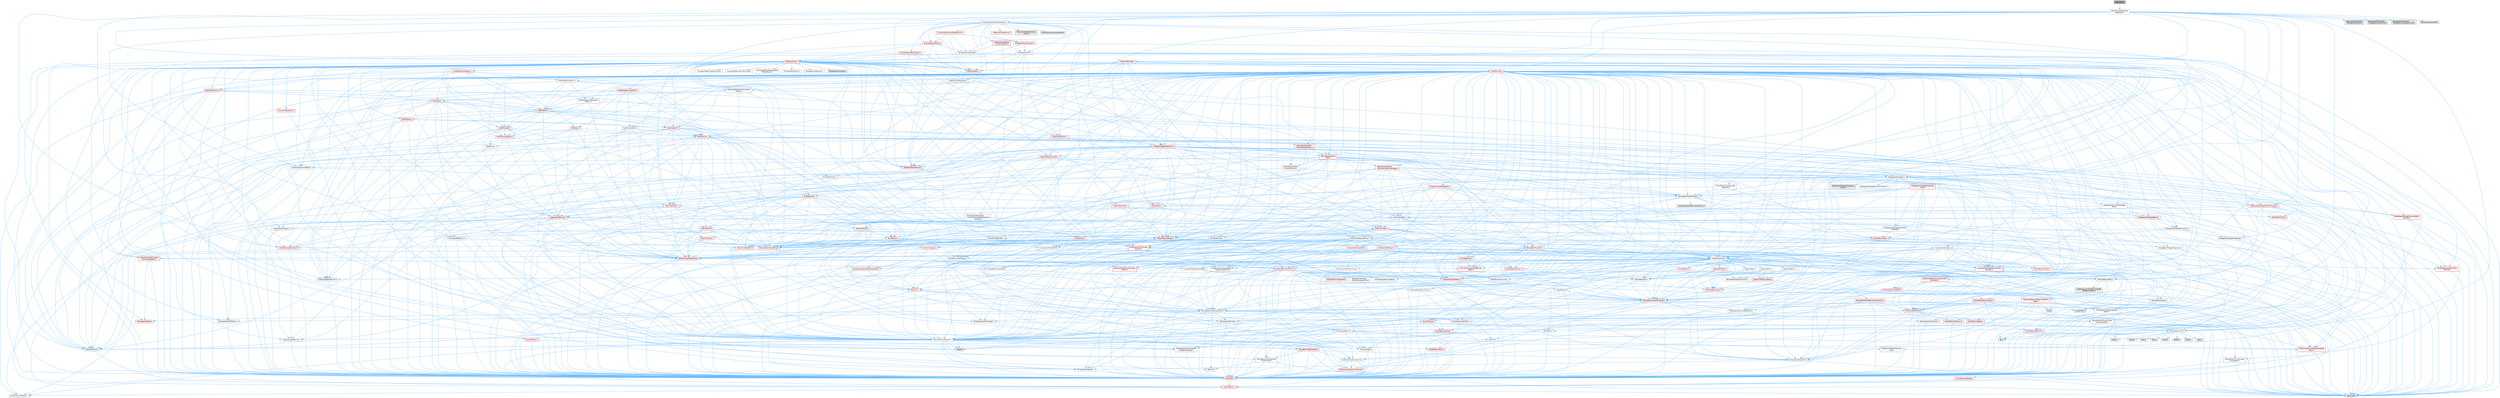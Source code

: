 digraph "Selection.h"
{
 // INTERACTIVE_SVG=YES
 // LATEX_PDF_SIZE
  bgcolor="transparent";
  edge [fontname=Helvetica,fontsize=10,labelfontname=Helvetica,labelfontsize=10];
  node [fontname=Helvetica,fontsize=10,shape=box,height=0.2,width=0.4];
  Node1 [id="Node000001",label="Selection.h",height=0.2,width=0.4,color="gray40", fillcolor="grey60", style="filled", fontcolor="black",tooltip=" "];
  Node1 -> Node2 [id="edge1_Node000001_Node000002",color="steelblue1",style="solid",tooltip=" "];
  Node2 [id="Node000002",label="Editor/UnrealEd/Public\l/Selection.h",height=0.2,width=0.4,color="grey40", fillcolor="white", style="filled",URL="$d9/d60/Editor_2UnrealEd_2Public_2Selection_8h.html",tooltip=" "];
  Node2 -> Node3 [id="edge2_Node000002_Node000003",color="steelblue1",style="solid",tooltip=" "];
  Node3 [id="Node000003",label="Components/ActorComponent.h",height=0.2,width=0.4,color="grey40", fillcolor="white", style="filled",URL="$da/db1/ActorComponent_8h.html",tooltip=" "];
  Node3 -> Node4 [id="edge3_Node000003_Node000004",color="steelblue1",style="solid",tooltip=" "];
  Node4 [id="Node000004",label="UObject/ObjectMacros.h",height=0.2,width=0.4,color="red", fillcolor="#FFF0F0", style="filled",URL="$d8/d8d/ObjectMacros_8h.html",tooltip=" "];
  Node4 -> Node5 [id="edge4_Node000004_Node000005",color="steelblue1",style="solid",tooltip=" "];
  Node5 [id="Node000005",label="Misc/EnumClassFlags.h",height=0.2,width=0.4,color="grey40", fillcolor="white", style="filled",URL="$d8/de7/EnumClassFlags_8h.html",tooltip=" "];
  Node3 -> Node278 [id="edge5_Node000003_Node000278",color="steelblue1",style="solid",tooltip=" "];
  Node278 [id="Node000278",label="UObject/UObjectGlobals.h",height=0.2,width=0.4,color="red", fillcolor="#FFF0F0", style="filled",URL="$d0/da9/UObjectGlobals_8h.html",tooltip=" "];
  Node278 -> Node125 [id="edge6_Node000278_Node000125",color="steelblue1",style="solid",tooltip=" "];
  Node125 [id="Node000125",label="Containers/Array.h",height=0.2,width=0.4,color="grey40", fillcolor="white", style="filled",URL="$df/dd0/Array_8h.html",tooltip=" "];
  Node125 -> Node8 [id="edge7_Node000125_Node000008",color="steelblue1",style="solid",tooltip=" "];
  Node8 [id="Node000008",label="CoreTypes.h",height=0.2,width=0.4,color="red", fillcolor="#FFF0F0", style="filled",URL="$dc/dec/CoreTypes_8h.html",tooltip=" "];
  Node8 -> Node9 [id="edge8_Node000008_Node000009",color="steelblue1",style="solid",tooltip=" "];
  Node9 [id="Node000009",label="HAL/Platform.h",height=0.2,width=0.4,color="red", fillcolor="#FFF0F0", style="filled",URL="$d9/dd0/Platform_8h.html",tooltip=" "];
  Node9 -> Node12 [id="edge9_Node000009_Node000012",color="steelblue1",style="solid",tooltip=" "];
  Node12 [id="Node000012",label="type_traits",height=0.2,width=0.4,color="grey60", fillcolor="#E0E0E0", style="filled",tooltip=" "];
  Node9 -> Node13 [id="edge10_Node000009_Node000013",color="steelblue1",style="solid",tooltip=" "];
  Node13 [id="Node000013",label="PreprocessorHelpers.h",height=0.2,width=0.4,color="grey40", fillcolor="white", style="filled",URL="$db/ddb/PreprocessorHelpers_8h.html",tooltip=" "];
  Node125 -> Node22 [id="edge11_Node000125_Node000022",color="steelblue1",style="solid",tooltip=" "];
  Node22 [id="Node000022",label="Misc/AssertionMacros.h",height=0.2,width=0.4,color="grey40", fillcolor="white", style="filled",URL="$d0/dfa/AssertionMacros_8h.html",tooltip=" "];
  Node22 -> Node8 [id="edge12_Node000022_Node000008",color="steelblue1",style="solid",tooltip=" "];
  Node22 -> Node9 [id="edge13_Node000022_Node000009",color="steelblue1",style="solid",tooltip=" "];
  Node22 -> Node23 [id="edge14_Node000022_Node000023",color="steelblue1",style="solid",tooltip=" "];
  Node23 [id="Node000023",label="HAL/PlatformMisc.h",height=0.2,width=0.4,color="red", fillcolor="#FFF0F0", style="filled",URL="$d0/df5/PlatformMisc_8h.html",tooltip=" "];
  Node23 -> Node8 [id="edge15_Node000023_Node000008",color="steelblue1",style="solid",tooltip=" "];
  Node22 -> Node13 [id="edge16_Node000022_Node000013",color="steelblue1",style="solid",tooltip=" "];
  Node22 -> Node58 [id="edge17_Node000022_Node000058",color="steelblue1",style="solid",tooltip=" "];
  Node58 [id="Node000058",label="Templates/EnableIf.h",height=0.2,width=0.4,color="grey40", fillcolor="white", style="filled",URL="$d7/d60/EnableIf_8h.html",tooltip=" "];
  Node58 -> Node8 [id="edge18_Node000058_Node000008",color="steelblue1",style="solid",tooltip=" "];
  Node22 -> Node59 [id="edge19_Node000022_Node000059",color="steelblue1",style="solid",tooltip=" "];
  Node59 [id="Node000059",label="Templates/IsArrayOrRefOf\lTypeByPredicate.h",height=0.2,width=0.4,color="grey40", fillcolor="white", style="filled",URL="$d6/da1/IsArrayOrRefOfTypeByPredicate_8h.html",tooltip=" "];
  Node59 -> Node8 [id="edge20_Node000059_Node000008",color="steelblue1",style="solid",tooltip=" "];
  Node22 -> Node60 [id="edge21_Node000022_Node000060",color="steelblue1",style="solid",tooltip=" "];
  Node60 [id="Node000060",label="Templates/IsValidVariadic\lFunctionArg.h",height=0.2,width=0.4,color="grey40", fillcolor="white", style="filled",URL="$d0/dc8/IsValidVariadicFunctionArg_8h.html",tooltip=" "];
  Node60 -> Node8 [id="edge22_Node000060_Node000008",color="steelblue1",style="solid",tooltip=" "];
  Node60 -> Node61 [id="edge23_Node000060_Node000061",color="steelblue1",style="solid",tooltip=" "];
  Node61 [id="Node000061",label="IsEnum.h",height=0.2,width=0.4,color="grey40", fillcolor="white", style="filled",URL="$d4/de5/IsEnum_8h.html",tooltip=" "];
  Node60 -> Node12 [id="edge24_Node000060_Node000012",color="steelblue1",style="solid",tooltip=" "];
  Node22 -> Node62 [id="edge25_Node000022_Node000062",color="steelblue1",style="solid",tooltip=" "];
  Node62 [id="Node000062",label="Traits/IsCharEncodingCompatible\lWith.h",height=0.2,width=0.4,color="red", fillcolor="#FFF0F0", style="filled",URL="$df/dd1/IsCharEncodingCompatibleWith_8h.html",tooltip=" "];
  Node62 -> Node12 [id="edge26_Node000062_Node000012",color="steelblue1",style="solid",tooltip=" "];
  Node22 -> Node64 [id="edge27_Node000022_Node000064",color="steelblue1",style="solid",tooltip=" "];
  Node64 [id="Node000064",label="Misc/VarArgs.h",height=0.2,width=0.4,color="grey40", fillcolor="white", style="filled",URL="$d5/d6f/VarArgs_8h.html",tooltip=" "];
  Node64 -> Node8 [id="edge28_Node000064_Node000008",color="steelblue1",style="solid",tooltip=" "];
  Node22 -> Node65 [id="edge29_Node000022_Node000065",color="steelblue1",style="solid",tooltip=" "];
  Node65 [id="Node000065",label="String/FormatStringSan.h",height=0.2,width=0.4,color="red", fillcolor="#FFF0F0", style="filled",URL="$d3/d8b/FormatStringSan_8h.html",tooltip=" "];
  Node65 -> Node12 [id="edge30_Node000065_Node000012",color="steelblue1",style="solid",tooltip=" "];
  Node65 -> Node8 [id="edge31_Node000065_Node000008",color="steelblue1",style="solid",tooltip=" "];
  Node65 -> Node66 [id="edge32_Node000065_Node000066",color="steelblue1",style="solid",tooltip=" "];
  Node66 [id="Node000066",label="Templates/Requires.h",height=0.2,width=0.4,color="grey40", fillcolor="white", style="filled",URL="$dc/d96/Requires_8h.html",tooltip=" "];
  Node66 -> Node58 [id="edge33_Node000066_Node000058",color="steelblue1",style="solid",tooltip=" "];
  Node66 -> Node12 [id="edge34_Node000066_Node000012",color="steelblue1",style="solid",tooltip=" "];
  Node65 -> Node60 [id="edge35_Node000065_Node000060",color="steelblue1",style="solid",tooltip=" "];
  Node65 -> Node31 [id="edge36_Node000065_Node000031",color="steelblue1",style="solid",tooltip=" "];
  Node31 [id="Node000031",label="Containers/ContainersFwd.h",height=0.2,width=0.4,color="grey40", fillcolor="white", style="filled",URL="$d4/d0a/ContainersFwd_8h.html",tooltip=" "];
  Node31 -> Node9 [id="edge37_Node000031_Node000009",color="steelblue1",style="solid",tooltip=" "];
  Node31 -> Node8 [id="edge38_Node000031_Node000008",color="steelblue1",style="solid",tooltip=" "];
  Node31 -> Node28 [id="edge39_Node000031_Node000028",color="steelblue1",style="solid",tooltip=" "];
  Node28 [id="Node000028",label="Traits/IsContiguousContainer.h",height=0.2,width=0.4,color="red", fillcolor="#FFF0F0", style="filled",URL="$d5/d3c/IsContiguousContainer_8h.html",tooltip=" "];
  Node28 -> Node8 [id="edge40_Node000028_Node000008",color="steelblue1",style="solid",tooltip=" "];
  Node22 -> Node71 [id="edge41_Node000022_Node000071",color="steelblue1",style="solid",tooltip=" "];
  Node71 [id="Node000071",label="atomic",height=0.2,width=0.4,color="grey60", fillcolor="#E0E0E0", style="filled",tooltip=" "];
  Node125 -> Node126 [id="edge42_Node000125_Node000126",color="steelblue1",style="solid",tooltip=" "];
  Node126 [id="Node000126",label="Misc/IntrusiveUnsetOptional\lState.h",height=0.2,width=0.4,color="red", fillcolor="#FFF0F0", style="filled",URL="$d2/d0a/IntrusiveUnsetOptionalState_8h.html",tooltip=" "];
  Node125 -> Node128 [id="edge43_Node000125_Node000128",color="steelblue1",style="solid",tooltip=" "];
  Node128 [id="Node000128",label="Misc/ReverseIterate.h",height=0.2,width=0.4,color="red", fillcolor="#FFF0F0", style="filled",URL="$db/de3/ReverseIterate_8h.html",tooltip=" "];
  Node128 -> Node9 [id="edge44_Node000128_Node000009",color="steelblue1",style="solid",tooltip=" "];
  Node125 -> Node73 [id="edge45_Node000125_Node000073",color="steelblue1",style="solid",tooltip=" "];
  Node73 [id="Node000073",label="HAL/UnrealMemory.h",height=0.2,width=0.4,color="red", fillcolor="#FFF0F0", style="filled",URL="$d9/d96/UnrealMemory_8h.html",tooltip=" "];
  Node73 -> Node8 [id="edge46_Node000073_Node000008",color="steelblue1",style="solid",tooltip=" "];
  Node73 -> Node77 [id="edge47_Node000073_Node000077",color="steelblue1",style="solid",tooltip=" "];
  Node77 [id="Node000077",label="HAL/MemoryBase.h",height=0.2,width=0.4,color="red", fillcolor="#FFF0F0", style="filled",URL="$d6/d9f/MemoryBase_8h.html",tooltip=" "];
  Node77 -> Node8 [id="edge48_Node000077_Node000008",color="steelblue1",style="solid",tooltip=" "];
  Node77 -> Node51 [id="edge49_Node000077_Node000051",color="steelblue1",style="solid",tooltip=" "];
  Node51 [id="Node000051",label="HAL/PlatformAtomics.h",height=0.2,width=0.4,color="red", fillcolor="#FFF0F0", style="filled",URL="$d3/d36/PlatformAtomics_8h.html",tooltip=" "];
  Node51 -> Node8 [id="edge50_Node000051_Node000008",color="steelblue1",style="solid",tooltip=" "];
  Node77 -> Node35 [id="edge51_Node000077_Node000035",color="steelblue1",style="solid",tooltip=" "];
  Node35 [id="Node000035",label="HAL/PlatformCrt.h",height=0.2,width=0.4,color="grey40", fillcolor="white", style="filled",URL="$d8/d75/PlatformCrt_8h.html",tooltip=" "];
  Node35 -> Node36 [id="edge52_Node000035_Node000036",color="steelblue1",style="solid",tooltip=" "];
  Node36 [id="Node000036",label="new",height=0.2,width=0.4,color="grey60", fillcolor="#E0E0E0", style="filled",tooltip=" "];
  Node35 -> Node37 [id="edge53_Node000035_Node000037",color="steelblue1",style="solid",tooltip=" "];
  Node37 [id="Node000037",label="wchar.h",height=0.2,width=0.4,color="grey60", fillcolor="#E0E0E0", style="filled",tooltip=" "];
  Node35 -> Node38 [id="edge54_Node000035_Node000038",color="steelblue1",style="solid",tooltip=" "];
  Node38 [id="Node000038",label="stddef.h",height=0.2,width=0.4,color="grey60", fillcolor="#E0E0E0", style="filled",tooltip=" "];
  Node35 -> Node39 [id="edge55_Node000035_Node000039",color="steelblue1",style="solid",tooltip=" "];
  Node39 [id="Node000039",label="stdlib.h",height=0.2,width=0.4,color="grey60", fillcolor="#E0E0E0", style="filled",tooltip=" "];
  Node35 -> Node40 [id="edge56_Node000035_Node000040",color="steelblue1",style="solid",tooltip=" "];
  Node40 [id="Node000040",label="stdio.h",height=0.2,width=0.4,color="grey60", fillcolor="#E0E0E0", style="filled",tooltip=" "];
  Node35 -> Node41 [id="edge57_Node000035_Node000041",color="steelblue1",style="solid",tooltip=" "];
  Node41 [id="Node000041",label="stdarg.h",height=0.2,width=0.4,color="grey60", fillcolor="#E0E0E0", style="filled",tooltip=" "];
  Node35 -> Node42 [id="edge58_Node000035_Node000042",color="steelblue1",style="solid",tooltip=" "];
  Node42 [id="Node000042",label="math.h",height=0.2,width=0.4,color="grey60", fillcolor="#E0E0E0", style="filled",tooltip=" "];
  Node35 -> Node43 [id="edge59_Node000035_Node000043",color="steelblue1",style="solid",tooltip=" "];
  Node43 [id="Node000043",label="float.h",height=0.2,width=0.4,color="grey60", fillcolor="#E0E0E0", style="filled",tooltip=" "];
  Node35 -> Node44 [id="edge60_Node000035_Node000044",color="steelblue1",style="solid",tooltip=" "];
  Node44 [id="Node000044",label="string.h",height=0.2,width=0.4,color="grey60", fillcolor="#E0E0E0", style="filled",tooltip=" "];
  Node77 -> Node78 [id="edge61_Node000077_Node000078",color="steelblue1",style="solid",tooltip=" "];
  Node78 [id="Node000078",label="Misc/Exec.h",height=0.2,width=0.4,color="grey40", fillcolor="white", style="filled",URL="$de/ddb/Exec_8h.html",tooltip=" "];
  Node78 -> Node8 [id="edge62_Node000078_Node000008",color="steelblue1",style="solid",tooltip=" "];
  Node78 -> Node22 [id="edge63_Node000078_Node000022",color="steelblue1",style="solid",tooltip=" "];
  Node77 -> Node79 [id="edge64_Node000077_Node000079",color="steelblue1",style="solid",tooltip=" "];
  Node79 [id="Node000079",label="Misc/OutputDevice.h",height=0.2,width=0.4,color="grey40", fillcolor="white", style="filled",URL="$d7/d32/OutputDevice_8h.html",tooltip=" "];
  Node79 -> Node30 [id="edge65_Node000079_Node000030",color="steelblue1",style="solid",tooltip=" "];
  Node30 [id="Node000030",label="CoreFwd.h",height=0.2,width=0.4,color="grey40", fillcolor="white", style="filled",URL="$d1/d1e/CoreFwd_8h.html",tooltip=" "];
  Node30 -> Node8 [id="edge66_Node000030_Node000008",color="steelblue1",style="solid",tooltip=" "];
  Node30 -> Node31 [id="edge67_Node000030_Node000031",color="steelblue1",style="solid",tooltip=" "];
  Node30 -> Node32 [id="edge68_Node000030_Node000032",color="steelblue1",style="solid",tooltip=" "];
  Node32 [id="Node000032",label="Math/MathFwd.h",height=0.2,width=0.4,color="grey40", fillcolor="white", style="filled",URL="$d2/d10/MathFwd_8h.html",tooltip=" "];
  Node32 -> Node9 [id="edge69_Node000032_Node000009",color="steelblue1",style="solid",tooltip=" "];
  Node30 -> Node33 [id="edge70_Node000030_Node000033",color="steelblue1",style="solid",tooltip=" "];
  Node33 [id="Node000033",label="UObject/UObjectHierarchy\lFwd.h",height=0.2,width=0.4,color="grey40", fillcolor="white", style="filled",URL="$d3/d13/UObjectHierarchyFwd_8h.html",tooltip=" "];
  Node79 -> Node8 [id="edge71_Node000079_Node000008",color="steelblue1",style="solid",tooltip=" "];
  Node79 -> Node80 [id="edge72_Node000079_Node000080",color="steelblue1",style="solid",tooltip=" "];
  Node80 [id="Node000080",label="Logging/LogVerbosity.h",height=0.2,width=0.4,color="grey40", fillcolor="white", style="filled",URL="$d2/d8f/LogVerbosity_8h.html",tooltip=" "];
  Node80 -> Node8 [id="edge73_Node000080_Node000008",color="steelblue1",style="solid",tooltip=" "];
  Node79 -> Node64 [id="edge74_Node000079_Node000064",color="steelblue1",style="solid",tooltip=" "];
  Node79 -> Node59 [id="edge75_Node000079_Node000059",color="steelblue1",style="solid",tooltip=" "];
  Node79 -> Node60 [id="edge76_Node000079_Node000060",color="steelblue1",style="solid",tooltip=" "];
  Node79 -> Node62 [id="edge77_Node000079_Node000062",color="steelblue1",style="solid",tooltip=" "];
  Node73 -> Node90 [id="edge78_Node000073_Node000090",color="steelblue1",style="solid",tooltip=" "];
  Node90 [id="Node000090",label="HAL/PlatformMemory.h",height=0.2,width=0.4,color="red", fillcolor="#FFF0F0", style="filled",URL="$de/d68/PlatformMemory_8h.html",tooltip=" "];
  Node90 -> Node8 [id="edge79_Node000090_Node000008",color="steelblue1",style="solid",tooltip=" "];
  Node73 -> Node93 [id="edge80_Node000073_Node000093",color="steelblue1",style="solid",tooltip=" "];
  Node93 [id="Node000093",label="Templates/IsPointer.h",height=0.2,width=0.4,color="grey40", fillcolor="white", style="filled",URL="$d7/d05/IsPointer_8h.html",tooltip=" "];
  Node93 -> Node8 [id="edge81_Node000093_Node000008",color="steelblue1",style="solid",tooltip=" "];
  Node125 -> Node94 [id="edge82_Node000125_Node000094",color="steelblue1",style="solid",tooltip=" "];
  Node94 [id="Node000094",label="Templates/UnrealTypeTraits.h",height=0.2,width=0.4,color="grey40", fillcolor="white", style="filled",URL="$d2/d2d/UnrealTypeTraits_8h.html",tooltip=" "];
  Node94 -> Node8 [id="edge83_Node000094_Node000008",color="steelblue1",style="solid",tooltip=" "];
  Node94 -> Node93 [id="edge84_Node000094_Node000093",color="steelblue1",style="solid",tooltip=" "];
  Node94 -> Node22 [id="edge85_Node000094_Node000022",color="steelblue1",style="solid",tooltip=" "];
  Node94 -> Node86 [id="edge86_Node000094_Node000086",color="steelblue1",style="solid",tooltip=" "];
  Node86 [id="Node000086",label="Templates/AndOrNot.h",height=0.2,width=0.4,color="grey40", fillcolor="white", style="filled",URL="$db/d0a/AndOrNot_8h.html",tooltip=" "];
  Node86 -> Node8 [id="edge87_Node000086_Node000008",color="steelblue1",style="solid",tooltip=" "];
  Node94 -> Node58 [id="edge88_Node000094_Node000058",color="steelblue1",style="solid",tooltip=" "];
  Node94 -> Node95 [id="edge89_Node000094_Node000095",color="steelblue1",style="solid",tooltip=" "];
  Node95 [id="Node000095",label="Templates/IsArithmetic.h",height=0.2,width=0.4,color="grey40", fillcolor="white", style="filled",URL="$d2/d5d/IsArithmetic_8h.html",tooltip=" "];
  Node95 -> Node8 [id="edge90_Node000095_Node000008",color="steelblue1",style="solid",tooltip=" "];
  Node94 -> Node61 [id="edge91_Node000094_Node000061",color="steelblue1",style="solid",tooltip=" "];
  Node94 -> Node96 [id="edge92_Node000094_Node000096",color="steelblue1",style="solid",tooltip=" "];
  Node96 [id="Node000096",label="Templates/Models.h",height=0.2,width=0.4,color="red", fillcolor="#FFF0F0", style="filled",URL="$d3/d0c/Models_8h.html",tooltip=" "];
  Node94 -> Node97 [id="edge93_Node000094_Node000097",color="steelblue1",style="solid",tooltip=" "];
  Node97 [id="Node000097",label="Templates/IsPODType.h",height=0.2,width=0.4,color="grey40", fillcolor="white", style="filled",URL="$d7/db1/IsPODType_8h.html",tooltip=" "];
  Node97 -> Node8 [id="edge94_Node000097_Node000008",color="steelblue1",style="solid",tooltip=" "];
  Node94 -> Node98 [id="edge95_Node000094_Node000098",color="steelblue1",style="solid",tooltip=" "];
  Node98 [id="Node000098",label="Templates/IsUECoreType.h",height=0.2,width=0.4,color="grey40", fillcolor="white", style="filled",URL="$d1/db8/IsUECoreType_8h.html",tooltip=" "];
  Node98 -> Node8 [id="edge96_Node000098_Node000008",color="steelblue1",style="solid",tooltip=" "];
  Node98 -> Node12 [id="edge97_Node000098_Node000012",color="steelblue1",style="solid",tooltip=" "];
  Node94 -> Node87 [id="edge98_Node000094_Node000087",color="steelblue1",style="solid",tooltip=" "];
  Node87 [id="Node000087",label="Templates/IsTriviallyCopy\lConstructible.h",height=0.2,width=0.4,color="grey40", fillcolor="white", style="filled",URL="$d3/d78/IsTriviallyCopyConstructible_8h.html",tooltip=" "];
  Node87 -> Node8 [id="edge99_Node000087_Node000008",color="steelblue1",style="solid",tooltip=" "];
  Node87 -> Node12 [id="edge100_Node000087_Node000012",color="steelblue1",style="solid",tooltip=" "];
  Node125 -> Node99 [id="edge101_Node000125_Node000099",color="steelblue1",style="solid",tooltip=" "];
  Node99 [id="Node000099",label="Templates/UnrealTemplate.h",height=0.2,width=0.4,color="red", fillcolor="#FFF0F0", style="filled",URL="$d4/d24/UnrealTemplate_8h.html",tooltip=" "];
  Node99 -> Node8 [id="edge102_Node000099_Node000008",color="steelblue1",style="solid",tooltip=" "];
  Node99 -> Node93 [id="edge103_Node000099_Node000093",color="steelblue1",style="solid",tooltip=" "];
  Node99 -> Node73 [id="edge104_Node000099_Node000073",color="steelblue1",style="solid",tooltip=" "];
  Node99 -> Node94 [id="edge105_Node000099_Node000094",color="steelblue1",style="solid",tooltip=" "];
  Node99 -> Node102 [id="edge106_Node000099_Node000102",color="steelblue1",style="solid",tooltip=" "];
  Node102 [id="Node000102",label="Templates/RemoveReference.h",height=0.2,width=0.4,color="grey40", fillcolor="white", style="filled",URL="$da/dbe/RemoveReference_8h.html",tooltip=" "];
  Node102 -> Node8 [id="edge107_Node000102_Node000008",color="steelblue1",style="solid",tooltip=" "];
  Node99 -> Node66 [id="edge108_Node000099_Node000066",color="steelblue1",style="solid",tooltip=" "];
  Node99 -> Node103 [id="edge109_Node000099_Node000103",color="steelblue1",style="solid",tooltip=" "];
  Node103 [id="Node000103",label="Templates/TypeCompatible\lBytes.h",height=0.2,width=0.4,color="grey40", fillcolor="white", style="filled",URL="$df/d0a/TypeCompatibleBytes_8h.html",tooltip=" "];
  Node103 -> Node8 [id="edge110_Node000103_Node000008",color="steelblue1",style="solid",tooltip=" "];
  Node103 -> Node44 [id="edge111_Node000103_Node000044",color="steelblue1",style="solid",tooltip=" "];
  Node103 -> Node36 [id="edge112_Node000103_Node000036",color="steelblue1",style="solid",tooltip=" "];
  Node103 -> Node12 [id="edge113_Node000103_Node000012",color="steelblue1",style="solid",tooltip=" "];
  Node99 -> Node28 [id="edge114_Node000099_Node000028",color="steelblue1",style="solid",tooltip=" "];
  Node99 -> Node12 [id="edge115_Node000099_Node000012",color="steelblue1",style="solid",tooltip=" "];
  Node125 -> Node130 [id="edge116_Node000125_Node000130",color="steelblue1",style="solid",tooltip=" "];
  Node130 [id="Node000130",label="Containers/AllowShrinking.h",height=0.2,width=0.4,color="grey40", fillcolor="white", style="filled",URL="$d7/d1a/AllowShrinking_8h.html",tooltip=" "];
  Node130 -> Node8 [id="edge117_Node000130_Node000008",color="steelblue1",style="solid",tooltip=" "];
  Node125 -> Node113 [id="edge118_Node000125_Node000113",color="steelblue1",style="solid",tooltip=" "];
  Node113 [id="Node000113",label="Containers/ContainerAllocation\lPolicies.h",height=0.2,width=0.4,color="red", fillcolor="#FFF0F0", style="filled",URL="$d7/dff/ContainerAllocationPolicies_8h.html",tooltip=" "];
  Node113 -> Node8 [id="edge119_Node000113_Node000008",color="steelblue1",style="solid",tooltip=" "];
  Node113 -> Node113 [id="edge120_Node000113_Node000113",color="steelblue1",style="solid",tooltip=" "];
  Node113 -> Node115 [id="edge121_Node000113_Node000115",color="steelblue1",style="solid",tooltip=" "];
  Node115 [id="Node000115",label="HAL/PlatformMath.h",height=0.2,width=0.4,color="grey40", fillcolor="white", style="filled",URL="$dc/d53/PlatformMath_8h.html",tooltip=" "];
  Node115 -> Node8 [id="edge122_Node000115_Node000008",color="steelblue1",style="solid",tooltip=" "];
  Node115 -> Node116 [id="edge123_Node000115_Node000116",color="steelblue1",style="solid",tooltip=" "];
  Node116 [id="Node000116",label="GenericPlatform/GenericPlatform\lMath.h",height=0.2,width=0.4,color="red", fillcolor="#FFF0F0", style="filled",URL="$d5/d79/GenericPlatformMath_8h.html",tooltip=" "];
  Node116 -> Node8 [id="edge124_Node000116_Node000008",color="steelblue1",style="solid",tooltip=" "];
  Node116 -> Node31 [id="edge125_Node000116_Node000031",color="steelblue1",style="solid",tooltip=" "];
  Node116 -> Node35 [id="edge126_Node000116_Node000035",color="steelblue1",style="solid",tooltip=" "];
  Node116 -> Node86 [id="edge127_Node000116_Node000086",color="steelblue1",style="solid",tooltip=" "];
  Node116 -> Node94 [id="edge128_Node000116_Node000094",color="steelblue1",style="solid",tooltip=" "];
  Node116 -> Node66 [id="edge129_Node000116_Node000066",color="steelblue1",style="solid",tooltip=" "];
  Node116 -> Node103 [id="edge130_Node000116_Node000103",color="steelblue1",style="solid",tooltip=" "];
  Node116 -> Node121 [id="edge131_Node000116_Node000121",color="steelblue1",style="solid",tooltip=" "];
  Node121 [id="Node000121",label="limits",height=0.2,width=0.4,color="grey60", fillcolor="#E0E0E0", style="filled",tooltip=" "];
  Node116 -> Node12 [id="edge132_Node000116_Node000012",color="steelblue1",style="solid",tooltip=" "];
  Node115 -> Node122 [id="edge133_Node000115_Node000122",color="steelblue1",style="solid",tooltip=" "];
  Node122 [id="Node000122",label="COMPILED_PLATFORM_HEADER\l(PlatformMath.h)",height=0.2,width=0.4,color="grey60", fillcolor="#E0E0E0", style="filled",tooltip=" "];
  Node113 -> Node73 [id="edge134_Node000113_Node000073",color="steelblue1",style="solid",tooltip=" "];
  Node113 -> Node45 [id="edge135_Node000113_Node000045",color="steelblue1",style="solid",tooltip=" "];
  Node45 [id="Node000045",label="Math/NumericLimits.h",height=0.2,width=0.4,color="grey40", fillcolor="white", style="filled",URL="$df/d1b/NumericLimits_8h.html",tooltip=" "];
  Node45 -> Node8 [id="edge136_Node000045_Node000008",color="steelblue1",style="solid",tooltip=" "];
  Node113 -> Node22 [id="edge137_Node000113_Node000022",color="steelblue1",style="solid",tooltip=" "];
  Node113 -> Node124 [id="edge138_Node000113_Node000124",color="steelblue1",style="solid",tooltip=" "];
  Node124 [id="Node000124",label="Templates/MemoryOps.h",height=0.2,width=0.4,color="red", fillcolor="#FFF0F0", style="filled",URL="$db/dea/MemoryOps_8h.html",tooltip=" "];
  Node124 -> Node8 [id="edge139_Node000124_Node000008",color="steelblue1",style="solid",tooltip=" "];
  Node124 -> Node73 [id="edge140_Node000124_Node000073",color="steelblue1",style="solid",tooltip=" "];
  Node124 -> Node88 [id="edge141_Node000124_Node000088",color="steelblue1",style="solid",tooltip=" "];
  Node88 [id="Node000088",label="Templates/IsTriviallyCopy\lAssignable.h",height=0.2,width=0.4,color="grey40", fillcolor="white", style="filled",URL="$d2/df2/IsTriviallyCopyAssignable_8h.html",tooltip=" "];
  Node88 -> Node8 [id="edge142_Node000088_Node000008",color="steelblue1",style="solid",tooltip=" "];
  Node88 -> Node12 [id="edge143_Node000088_Node000012",color="steelblue1",style="solid",tooltip=" "];
  Node124 -> Node87 [id="edge144_Node000124_Node000087",color="steelblue1",style="solid",tooltip=" "];
  Node124 -> Node66 [id="edge145_Node000124_Node000066",color="steelblue1",style="solid",tooltip=" "];
  Node124 -> Node94 [id="edge146_Node000124_Node000094",color="steelblue1",style="solid",tooltip=" "];
  Node124 -> Node36 [id="edge147_Node000124_Node000036",color="steelblue1",style="solid",tooltip=" "];
  Node124 -> Node12 [id="edge148_Node000124_Node000012",color="steelblue1",style="solid",tooltip=" "];
  Node113 -> Node103 [id="edge149_Node000113_Node000103",color="steelblue1",style="solid",tooltip=" "];
  Node113 -> Node12 [id="edge150_Node000113_Node000012",color="steelblue1",style="solid",tooltip=" "];
  Node125 -> Node131 [id="edge151_Node000125_Node000131",color="steelblue1",style="solid",tooltip=" "];
  Node131 [id="Node000131",label="Containers/ContainerElement\lTypeCompatibility.h",height=0.2,width=0.4,color="grey40", fillcolor="white", style="filled",URL="$df/ddf/ContainerElementTypeCompatibility_8h.html",tooltip=" "];
  Node131 -> Node8 [id="edge152_Node000131_Node000008",color="steelblue1",style="solid",tooltip=" "];
  Node131 -> Node94 [id="edge153_Node000131_Node000094",color="steelblue1",style="solid",tooltip=" "];
  Node125 -> Node132 [id="edge154_Node000125_Node000132",color="steelblue1",style="solid",tooltip=" "];
  Node132 [id="Node000132",label="Serialization/Archive.h",height=0.2,width=0.4,color="red", fillcolor="#FFF0F0", style="filled",URL="$d7/d3b/Archive_8h.html",tooltip=" "];
  Node132 -> Node30 [id="edge155_Node000132_Node000030",color="steelblue1",style="solid",tooltip=" "];
  Node132 -> Node8 [id="edge156_Node000132_Node000008",color="steelblue1",style="solid",tooltip=" "];
  Node132 -> Node133 [id="edge157_Node000132_Node000133",color="steelblue1",style="solid",tooltip=" "];
  Node133 [id="Node000133",label="HAL/PlatformProperties.h",height=0.2,width=0.4,color="red", fillcolor="#FFF0F0", style="filled",URL="$d9/db0/PlatformProperties_8h.html",tooltip=" "];
  Node133 -> Node8 [id="edge158_Node000133_Node000008",color="steelblue1",style="solid",tooltip=" "];
  Node132 -> Node136 [id="edge159_Node000132_Node000136",color="steelblue1",style="solid",tooltip=" "];
  Node136 [id="Node000136",label="Internationalization\l/TextNamespaceFwd.h",height=0.2,width=0.4,color="grey40", fillcolor="white", style="filled",URL="$d8/d97/TextNamespaceFwd_8h.html",tooltip=" "];
  Node136 -> Node8 [id="edge160_Node000136_Node000008",color="steelblue1",style="solid",tooltip=" "];
  Node132 -> Node32 [id="edge161_Node000132_Node000032",color="steelblue1",style="solid",tooltip=" "];
  Node132 -> Node22 [id="edge162_Node000132_Node000022",color="steelblue1",style="solid",tooltip=" "];
  Node132 -> Node137 [id="edge163_Node000132_Node000137",color="steelblue1",style="solid",tooltip=" "];
  Node137 [id="Node000137",label="Misc/EngineVersionBase.h",height=0.2,width=0.4,color="grey40", fillcolor="white", style="filled",URL="$d5/d2b/EngineVersionBase_8h.html",tooltip=" "];
  Node137 -> Node8 [id="edge164_Node000137_Node000008",color="steelblue1",style="solid",tooltip=" "];
  Node132 -> Node64 [id="edge165_Node000132_Node000064",color="steelblue1",style="solid",tooltip=" "];
  Node132 -> Node58 [id="edge166_Node000132_Node000058",color="steelblue1",style="solid",tooltip=" "];
  Node132 -> Node59 [id="edge167_Node000132_Node000059",color="steelblue1",style="solid",tooltip=" "];
  Node132 -> Node140 [id="edge168_Node000132_Node000140",color="steelblue1",style="solid",tooltip=" "];
  Node140 [id="Node000140",label="Templates/IsEnumClass.h",height=0.2,width=0.4,color="grey40", fillcolor="white", style="filled",URL="$d7/d15/IsEnumClass_8h.html",tooltip=" "];
  Node140 -> Node8 [id="edge169_Node000140_Node000008",color="steelblue1",style="solid",tooltip=" "];
  Node140 -> Node86 [id="edge170_Node000140_Node000086",color="steelblue1",style="solid",tooltip=" "];
  Node132 -> Node60 [id="edge171_Node000132_Node000060",color="steelblue1",style="solid",tooltip=" "];
  Node132 -> Node99 [id="edge172_Node000132_Node000099",color="steelblue1",style="solid",tooltip=" "];
  Node132 -> Node62 [id="edge173_Node000132_Node000062",color="steelblue1",style="solid",tooltip=" "];
  Node132 -> Node141 [id="edge174_Node000132_Node000141",color="steelblue1",style="solid",tooltip=" "];
  Node141 [id="Node000141",label="UObject/ObjectVersion.h",height=0.2,width=0.4,color="grey40", fillcolor="white", style="filled",URL="$da/d63/ObjectVersion_8h.html",tooltip=" "];
  Node141 -> Node8 [id="edge175_Node000141_Node000008",color="steelblue1",style="solid",tooltip=" "];
  Node125 -> Node142 [id="edge176_Node000125_Node000142",color="steelblue1",style="solid",tooltip=" "];
  Node142 [id="Node000142",label="Serialization/MemoryImage\lWriter.h",height=0.2,width=0.4,color="red", fillcolor="#FFF0F0", style="filled",URL="$d0/d08/MemoryImageWriter_8h.html",tooltip=" "];
  Node142 -> Node8 [id="edge177_Node000142_Node000008",color="steelblue1",style="solid",tooltip=" "];
  Node125 -> Node156 [id="edge178_Node000125_Node000156",color="steelblue1",style="solid",tooltip=" "];
  Node156 [id="Node000156",label="Algo/Heapify.h",height=0.2,width=0.4,color="grey40", fillcolor="white", style="filled",URL="$d0/d2a/Heapify_8h.html",tooltip=" "];
  Node156 -> Node157 [id="edge179_Node000156_Node000157",color="steelblue1",style="solid",tooltip=" "];
  Node157 [id="Node000157",label="Algo/Impl/BinaryHeap.h",height=0.2,width=0.4,color="red", fillcolor="#FFF0F0", style="filled",URL="$d7/da3/Algo_2Impl_2BinaryHeap_8h.html",tooltip=" "];
  Node157 -> Node158 [id="edge180_Node000157_Node000158",color="steelblue1",style="solid",tooltip=" "];
  Node158 [id="Node000158",label="Templates/Invoke.h",height=0.2,width=0.4,color="red", fillcolor="#FFF0F0", style="filled",URL="$d7/deb/Invoke_8h.html",tooltip=" "];
  Node158 -> Node8 [id="edge181_Node000158_Node000008",color="steelblue1",style="solid",tooltip=" "];
  Node158 -> Node99 [id="edge182_Node000158_Node000099",color="steelblue1",style="solid",tooltip=" "];
  Node158 -> Node12 [id="edge183_Node000158_Node000012",color="steelblue1",style="solid",tooltip=" "];
  Node157 -> Node12 [id="edge184_Node000157_Node000012",color="steelblue1",style="solid",tooltip=" "];
  Node156 -> Node162 [id="edge185_Node000156_Node000162",color="steelblue1",style="solid",tooltip=" "];
  Node162 [id="Node000162",label="Templates/IdentityFunctor.h",height=0.2,width=0.4,color="grey40", fillcolor="white", style="filled",URL="$d7/d2e/IdentityFunctor_8h.html",tooltip=" "];
  Node162 -> Node9 [id="edge186_Node000162_Node000009",color="steelblue1",style="solid",tooltip=" "];
  Node156 -> Node158 [id="edge187_Node000156_Node000158",color="steelblue1",style="solid",tooltip=" "];
  Node156 -> Node163 [id="edge188_Node000156_Node000163",color="steelblue1",style="solid",tooltip=" "];
  Node163 [id="Node000163",label="Templates/Less.h",height=0.2,width=0.4,color="grey40", fillcolor="white", style="filled",URL="$de/dc8/Less_8h.html",tooltip=" "];
  Node163 -> Node8 [id="edge189_Node000163_Node000008",color="steelblue1",style="solid",tooltip=" "];
  Node163 -> Node99 [id="edge190_Node000163_Node000099",color="steelblue1",style="solid",tooltip=" "];
  Node156 -> Node99 [id="edge191_Node000156_Node000099",color="steelblue1",style="solid",tooltip=" "];
  Node125 -> Node164 [id="edge192_Node000125_Node000164",color="steelblue1",style="solid",tooltip=" "];
  Node164 [id="Node000164",label="Algo/HeapSort.h",height=0.2,width=0.4,color="grey40", fillcolor="white", style="filled",URL="$d3/d92/HeapSort_8h.html",tooltip=" "];
  Node164 -> Node157 [id="edge193_Node000164_Node000157",color="steelblue1",style="solid",tooltip=" "];
  Node164 -> Node162 [id="edge194_Node000164_Node000162",color="steelblue1",style="solid",tooltip=" "];
  Node164 -> Node163 [id="edge195_Node000164_Node000163",color="steelblue1",style="solid",tooltip=" "];
  Node164 -> Node99 [id="edge196_Node000164_Node000099",color="steelblue1",style="solid",tooltip=" "];
  Node125 -> Node165 [id="edge197_Node000125_Node000165",color="steelblue1",style="solid",tooltip=" "];
  Node165 [id="Node000165",label="Algo/IsHeap.h",height=0.2,width=0.4,color="grey40", fillcolor="white", style="filled",URL="$de/d32/IsHeap_8h.html",tooltip=" "];
  Node165 -> Node157 [id="edge198_Node000165_Node000157",color="steelblue1",style="solid",tooltip=" "];
  Node165 -> Node162 [id="edge199_Node000165_Node000162",color="steelblue1",style="solid",tooltip=" "];
  Node165 -> Node158 [id="edge200_Node000165_Node000158",color="steelblue1",style="solid",tooltip=" "];
  Node165 -> Node163 [id="edge201_Node000165_Node000163",color="steelblue1",style="solid",tooltip=" "];
  Node165 -> Node99 [id="edge202_Node000165_Node000099",color="steelblue1",style="solid",tooltip=" "];
  Node125 -> Node157 [id="edge203_Node000125_Node000157",color="steelblue1",style="solid",tooltip=" "];
  Node125 -> Node166 [id="edge204_Node000125_Node000166",color="steelblue1",style="solid",tooltip=" "];
  Node166 [id="Node000166",label="Algo/StableSort.h",height=0.2,width=0.4,color="red", fillcolor="#FFF0F0", style="filled",URL="$d7/d3c/StableSort_8h.html",tooltip=" "];
  Node166 -> Node162 [id="edge205_Node000166_Node000162",color="steelblue1",style="solid",tooltip=" "];
  Node166 -> Node158 [id="edge206_Node000166_Node000158",color="steelblue1",style="solid",tooltip=" "];
  Node166 -> Node163 [id="edge207_Node000166_Node000163",color="steelblue1",style="solid",tooltip=" "];
  Node166 -> Node99 [id="edge208_Node000166_Node000099",color="steelblue1",style="solid",tooltip=" "];
  Node125 -> Node169 [id="edge209_Node000125_Node000169",color="steelblue1",style="solid",tooltip=" "];
  Node169 [id="Node000169",label="Concepts/GetTypeHashable.h",height=0.2,width=0.4,color="grey40", fillcolor="white", style="filled",URL="$d3/da2/GetTypeHashable_8h.html",tooltip=" "];
  Node169 -> Node8 [id="edge210_Node000169_Node000008",color="steelblue1",style="solid",tooltip=" "];
  Node169 -> Node147 [id="edge211_Node000169_Node000147",color="steelblue1",style="solid",tooltip=" "];
  Node147 [id="Node000147",label="Templates/TypeHash.h",height=0.2,width=0.4,color="red", fillcolor="#FFF0F0", style="filled",URL="$d1/d62/TypeHash_8h.html",tooltip=" "];
  Node147 -> Node8 [id="edge212_Node000147_Node000008",color="steelblue1",style="solid",tooltip=" "];
  Node147 -> Node66 [id="edge213_Node000147_Node000066",color="steelblue1",style="solid",tooltip=" "];
  Node147 -> Node148 [id="edge214_Node000147_Node000148",color="steelblue1",style="solid",tooltip=" "];
  Node148 [id="Node000148",label="Misc/Crc.h",height=0.2,width=0.4,color="red", fillcolor="#FFF0F0", style="filled",URL="$d4/dd2/Crc_8h.html",tooltip=" "];
  Node148 -> Node8 [id="edge215_Node000148_Node000008",color="steelblue1",style="solid",tooltip=" "];
  Node148 -> Node75 [id="edge216_Node000148_Node000075",color="steelblue1",style="solid",tooltip=" "];
  Node75 [id="Node000075",label="HAL/PlatformString.h",height=0.2,width=0.4,color="red", fillcolor="#FFF0F0", style="filled",URL="$db/db5/PlatformString_8h.html",tooltip=" "];
  Node75 -> Node8 [id="edge217_Node000075_Node000008",color="steelblue1",style="solid",tooltip=" "];
  Node148 -> Node22 [id="edge218_Node000148_Node000022",color="steelblue1",style="solid",tooltip=" "];
  Node148 -> Node149 [id="edge219_Node000148_Node000149",color="steelblue1",style="solid",tooltip=" "];
  Node149 [id="Node000149",label="Misc/CString.h",height=0.2,width=0.4,color="red", fillcolor="#FFF0F0", style="filled",URL="$d2/d49/CString_8h.html",tooltip=" "];
  Node149 -> Node8 [id="edge220_Node000149_Node000008",color="steelblue1",style="solid",tooltip=" "];
  Node149 -> Node35 [id="edge221_Node000149_Node000035",color="steelblue1",style="solid",tooltip=" "];
  Node149 -> Node75 [id="edge222_Node000149_Node000075",color="steelblue1",style="solid",tooltip=" "];
  Node149 -> Node22 [id="edge223_Node000149_Node000022",color="steelblue1",style="solid",tooltip=" "];
  Node149 -> Node64 [id="edge224_Node000149_Node000064",color="steelblue1",style="solid",tooltip=" "];
  Node149 -> Node59 [id="edge225_Node000149_Node000059",color="steelblue1",style="solid",tooltip=" "];
  Node149 -> Node60 [id="edge226_Node000149_Node000060",color="steelblue1",style="solid",tooltip=" "];
  Node149 -> Node62 [id="edge227_Node000149_Node000062",color="steelblue1",style="solid",tooltip=" "];
  Node148 -> Node94 [id="edge228_Node000148_Node000094",color="steelblue1",style="solid",tooltip=" "];
  Node147 -> Node12 [id="edge229_Node000147_Node000012",color="steelblue1",style="solid",tooltip=" "];
  Node125 -> Node162 [id="edge230_Node000125_Node000162",color="steelblue1",style="solid",tooltip=" "];
  Node125 -> Node158 [id="edge231_Node000125_Node000158",color="steelblue1",style="solid",tooltip=" "];
  Node125 -> Node163 [id="edge232_Node000125_Node000163",color="steelblue1",style="solid",tooltip=" "];
  Node125 -> Node170 [id="edge233_Node000125_Node000170",color="steelblue1",style="solid",tooltip=" "];
  Node170 [id="Node000170",label="Templates/LosesQualifiers\lFromTo.h",height=0.2,width=0.4,color="red", fillcolor="#FFF0F0", style="filled",URL="$d2/db3/LosesQualifiersFromTo_8h.html",tooltip=" "];
  Node170 -> Node12 [id="edge234_Node000170_Node000012",color="steelblue1",style="solid",tooltip=" "];
  Node125 -> Node66 [id="edge235_Node000125_Node000066",color="steelblue1",style="solid",tooltip=" "];
  Node125 -> Node171 [id="edge236_Node000125_Node000171",color="steelblue1",style="solid",tooltip=" "];
  Node171 [id="Node000171",label="Templates/Sorting.h",height=0.2,width=0.4,color="red", fillcolor="#FFF0F0", style="filled",URL="$d3/d9e/Sorting_8h.html",tooltip=" "];
  Node171 -> Node8 [id="edge237_Node000171_Node000008",color="steelblue1",style="solid",tooltip=" "];
  Node171 -> Node115 [id="edge238_Node000171_Node000115",color="steelblue1",style="solid",tooltip=" "];
  Node171 -> Node163 [id="edge239_Node000171_Node000163",color="steelblue1",style="solid",tooltip=" "];
  Node125 -> Node175 [id="edge240_Node000125_Node000175",color="steelblue1",style="solid",tooltip=" "];
  Node175 [id="Node000175",label="Templates/AlignmentTemplates.h",height=0.2,width=0.4,color="red", fillcolor="#FFF0F0", style="filled",URL="$dd/d32/AlignmentTemplates_8h.html",tooltip=" "];
  Node175 -> Node8 [id="edge241_Node000175_Node000008",color="steelblue1",style="solid",tooltip=" "];
  Node175 -> Node93 [id="edge242_Node000175_Node000093",color="steelblue1",style="solid",tooltip=" "];
  Node125 -> Node26 [id="edge243_Node000125_Node000026",color="steelblue1",style="solid",tooltip=" "];
  Node26 [id="Node000026",label="Traits/ElementType.h",height=0.2,width=0.4,color="red", fillcolor="#FFF0F0", style="filled",URL="$d5/d4f/ElementType_8h.html",tooltip=" "];
  Node26 -> Node9 [id="edge244_Node000026_Node000009",color="steelblue1",style="solid",tooltip=" "];
  Node26 -> Node12 [id="edge245_Node000026_Node000012",color="steelblue1",style="solid",tooltip=" "];
  Node125 -> Node121 [id="edge246_Node000125_Node000121",color="steelblue1",style="solid",tooltip=" "];
  Node125 -> Node12 [id="edge247_Node000125_Node000012",color="steelblue1",style="solid",tooltip=" "];
  Node278 -> Node113 [id="edge248_Node000278_Node000113",color="steelblue1",style="solid",tooltip=" "];
  Node278 -> Node31 [id="edge249_Node000278_Node000031",color="steelblue1",style="solid",tooltip=" "];
  Node278 -> Node187 [id="edge250_Node000278_Node000187",color="steelblue1",style="solid",tooltip=" "];
  Node187 [id="Node000187",label="Containers/Map.h",height=0.2,width=0.4,color="grey40", fillcolor="white", style="filled",URL="$df/d79/Map_8h.html",tooltip=" "];
  Node187 -> Node8 [id="edge251_Node000187_Node000008",color="steelblue1",style="solid",tooltip=" "];
  Node187 -> Node188 [id="edge252_Node000187_Node000188",color="steelblue1",style="solid",tooltip=" "];
  Node188 [id="Node000188",label="Algo/Reverse.h",height=0.2,width=0.4,color="grey40", fillcolor="white", style="filled",URL="$d5/d93/Reverse_8h.html",tooltip=" "];
  Node188 -> Node8 [id="edge253_Node000188_Node000008",color="steelblue1",style="solid",tooltip=" "];
  Node188 -> Node99 [id="edge254_Node000188_Node000099",color="steelblue1",style="solid",tooltip=" "];
  Node187 -> Node131 [id="edge255_Node000187_Node000131",color="steelblue1",style="solid",tooltip=" "];
  Node187 -> Node189 [id="edge256_Node000187_Node000189",color="steelblue1",style="solid",tooltip=" "];
  Node189 [id="Node000189",label="Containers/Set.h",height=0.2,width=0.4,color="red", fillcolor="#FFF0F0", style="filled",URL="$d4/d45/Set_8h.html",tooltip=" "];
  Node189 -> Node113 [id="edge257_Node000189_Node000113",color="steelblue1",style="solid",tooltip=" "];
  Node189 -> Node131 [id="edge258_Node000189_Node000131",color="steelblue1",style="solid",tooltip=" "];
  Node189 -> Node191 [id="edge259_Node000189_Node000191",color="steelblue1",style="solid",tooltip=" "];
  Node191 [id="Node000191",label="Containers/SparseArray.h",height=0.2,width=0.4,color="grey40", fillcolor="white", style="filled",URL="$d5/dbf/SparseArray_8h.html",tooltip=" "];
  Node191 -> Node8 [id="edge260_Node000191_Node000008",color="steelblue1",style="solid",tooltip=" "];
  Node191 -> Node22 [id="edge261_Node000191_Node000022",color="steelblue1",style="solid",tooltip=" "];
  Node191 -> Node73 [id="edge262_Node000191_Node000073",color="steelblue1",style="solid",tooltip=" "];
  Node191 -> Node94 [id="edge263_Node000191_Node000094",color="steelblue1",style="solid",tooltip=" "];
  Node191 -> Node99 [id="edge264_Node000191_Node000099",color="steelblue1",style="solid",tooltip=" "];
  Node191 -> Node113 [id="edge265_Node000191_Node000113",color="steelblue1",style="solid",tooltip=" "];
  Node191 -> Node163 [id="edge266_Node000191_Node000163",color="steelblue1",style="solid",tooltip=" "];
  Node191 -> Node125 [id="edge267_Node000191_Node000125",color="steelblue1",style="solid",tooltip=" "];
  Node191 -> Node174 [id="edge268_Node000191_Node000174",color="steelblue1",style="solid",tooltip=" "];
  Node174 [id="Node000174",label="Math/UnrealMathUtility.h",height=0.2,width=0.4,color="red", fillcolor="#FFF0F0", style="filled",URL="$db/db8/UnrealMathUtility_8h.html",tooltip=" "];
  Node174 -> Node8 [id="edge269_Node000174_Node000008",color="steelblue1",style="solid",tooltip=" "];
  Node174 -> Node22 [id="edge270_Node000174_Node000022",color="steelblue1",style="solid",tooltip=" "];
  Node174 -> Node115 [id="edge271_Node000174_Node000115",color="steelblue1",style="solid",tooltip=" "];
  Node174 -> Node32 [id="edge272_Node000174_Node000032",color="steelblue1",style="solid",tooltip=" "];
  Node174 -> Node66 [id="edge273_Node000174_Node000066",color="steelblue1",style="solid",tooltip=" "];
  Node191 -> Node192 [id="edge274_Node000191_Node000192",color="steelblue1",style="solid",tooltip=" "];
  Node192 [id="Node000192",label="Containers/ScriptArray.h",height=0.2,width=0.4,color="red", fillcolor="#FFF0F0", style="filled",URL="$dc/daf/ScriptArray_8h.html",tooltip=" "];
  Node192 -> Node8 [id="edge275_Node000192_Node000008",color="steelblue1",style="solid",tooltip=" "];
  Node192 -> Node22 [id="edge276_Node000192_Node000022",color="steelblue1",style="solid",tooltip=" "];
  Node192 -> Node73 [id="edge277_Node000192_Node000073",color="steelblue1",style="solid",tooltip=" "];
  Node192 -> Node130 [id="edge278_Node000192_Node000130",color="steelblue1",style="solid",tooltip=" "];
  Node192 -> Node113 [id="edge279_Node000192_Node000113",color="steelblue1",style="solid",tooltip=" "];
  Node192 -> Node125 [id="edge280_Node000192_Node000125",color="steelblue1",style="solid",tooltip=" "];
  Node191 -> Node193 [id="edge281_Node000191_Node000193",color="steelblue1",style="solid",tooltip=" "];
  Node193 [id="Node000193",label="Containers/BitArray.h",height=0.2,width=0.4,color="red", fillcolor="#FFF0F0", style="filled",URL="$d1/de4/BitArray_8h.html",tooltip=" "];
  Node193 -> Node113 [id="edge282_Node000193_Node000113",color="steelblue1",style="solid",tooltip=" "];
  Node193 -> Node8 [id="edge283_Node000193_Node000008",color="steelblue1",style="solid",tooltip=" "];
  Node193 -> Node51 [id="edge284_Node000193_Node000051",color="steelblue1",style="solid",tooltip=" "];
  Node193 -> Node73 [id="edge285_Node000193_Node000073",color="steelblue1",style="solid",tooltip=" "];
  Node193 -> Node174 [id="edge286_Node000193_Node000174",color="steelblue1",style="solid",tooltip=" "];
  Node193 -> Node22 [id="edge287_Node000193_Node000022",color="steelblue1",style="solid",tooltip=" "];
  Node193 -> Node5 [id="edge288_Node000193_Node000005",color="steelblue1",style="solid",tooltip=" "];
  Node193 -> Node132 [id="edge289_Node000193_Node000132",color="steelblue1",style="solid",tooltip=" "];
  Node193 -> Node142 [id="edge290_Node000193_Node000142",color="steelblue1",style="solid",tooltip=" "];
  Node193 -> Node58 [id="edge291_Node000193_Node000058",color="steelblue1",style="solid",tooltip=" "];
  Node193 -> Node158 [id="edge292_Node000193_Node000158",color="steelblue1",style="solid",tooltip=" "];
  Node193 -> Node99 [id="edge293_Node000193_Node000099",color="steelblue1",style="solid",tooltip=" "];
  Node193 -> Node94 [id="edge294_Node000193_Node000094",color="steelblue1",style="solid",tooltip=" "];
  Node191 -> Node194 [id="edge295_Node000191_Node000194",color="steelblue1",style="solid",tooltip=" "];
  Node194 [id="Node000194",label="Serialization/Structured\lArchive.h",height=0.2,width=0.4,color="red", fillcolor="#FFF0F0", style="filled",URL="$d9/d1e/StructuredArchive_8h.html",tooltip=" "];
  Node194 -> Node125 [id="edge296_Node000194_Node000125",color="steelblue1",style="solid",tooltip=" "];
  Node194 -> Node113 [id="edge297_Node000194_Node000113",color="steelblue1",style="solid",tooltip=" "];
  Node194 -> Node8 [id="edge298_Node000194_Node000008",color="steelblue1",style="solid",tooltip=" "];
  Node194 -> Node132 [id="edge299_Node000194_Node000132",color="steelblue1",style="solid",tooltip=" "];
  Node194 -> Node198 [id="edge300_Node000194_Node000198",color="steelblue1",style="solid",tooltip=" "];
  Node198 [id="Node000198",label="Serialization/Structured\lArchiveAdapters.h",height=0.2,width=0.4,color="red", fillcolor="#FFF0F0", style="filled",URL="$d3/de1/StructuredArchiveAdapters_8h.html",tooltip=" "];
  Node198 -> Node8 [id="edge301_Node000198_Node000008",color="steelblue1",style="solid",tooltip=" "];
  Node198 -> Node96 [id="edge302_Node000198_Node000096",color="steelblue1",style="solid",tooltip=" "];
  Node198 -> Node205 [id="edge303_Node000198_Node000205",color="steelblue1",style="solid",tooltip=" "];
  Node205 [id="Node000205",label="Templates/UniqueObj.h",height=0.2,width=0.4,color="grey40", fillcolor="white", style="filled",URL="$da/d95/UniqueObj_8h.html",tooltip=" "];
  Node205 -> Node8 [id="edge304_Node000205_Node000008",color="steelblue1",style="solid",tooltip=" "];
  Node205 -> Node206 [id="edge305_Node000205_Node000206",color="steelblue1",style="solid",tooltip=" "];
  Node206 [id="Node000206",label="Templates/UniquePtr.h",height=0.2,width=0.4,color="red", fillcolor="#FFF0F0", style="filled",URL="$de/d1a/UniquePtr_8h.html",tooltip=" "];
  Node206 -> Node8 [id="edge306_Node000206_Node000008",color="steelblue1",style="solid",tooltip=" "];
  Node206 -> Node99 [id="edge307_Node000206_Node000099",color="steelblue1",style="solid",tooltip=" "];
  Node206 -> Node176 [id="edge308_Node000206_Node000176",color="steelblue1",style="solid",tooltip=" "];
  Node176 [id="Node000176",label="Templates/IsArray.h",height=0.2,width=0.4,color="grey40", fillcolor="white", style="filled",URL="$d8/d8d/IsArray_8h.html",tooltip=" "];
  Node176 -> Node8 [id="edge309_Node000176_Node000008",color="steelblue1",style="solid",tooltip=" "];
  Node206 -> Node66 [id="edge310_Node000206_Node000066",color="steelblue1",style="solid",tooltip=" "];
  Node206 -> Node12 [id="edge311_Node000206_Node000012",color="steelblue1",style="solid",tooltip=" "];
  Node194 -> Node205 [id="edge312_Node000194_Node000205",color="steelblue1",style="solid",tooltip=" "];
  Node191 -> Node142 [id="edge313_Node000191_Node000142",color="steelblue1",style="solid",tooltip=" "];
  Node191 -> Node105 [id="edge314_Node000191_Node000105",color="steelblue1",style="solid",tooltip=" "];
  Node105 [id="Node000105",label="Containers/UnrealString.h",height=0.2,width=0.4,color="red", fillcolor="#FFF0F0", style="filled",URL="$d5/dba/UnrealString_8h.html",tooltip=" "];
  Node191 -> Node126 [id="edge315_Node000191_Node000126",color="steelblue1",style="solid",tooltip=" "];
  Node189 -> Node31 [id="edge316_Node000189_Node000031",color="steelblue1",style="solid",tooltip=" "];
  Node189 -> Node174 [id="edge317_Node000189_Node000174",color="steelblue1",style="solid",tooltip=" "];
  Node189 -> Node22 [id="edge318_Node000189_Node000022",color="steelblue1",style="solid",tooltip=" "];
  Node189 -> Node209 [id="edge319_Node000189_Node000209",color="steelblue1",style="solid",tooltip=" "];
  Node209 [id="Node000209",label="Misc/StructBuilder.h",height=0.2,width=0.4,color="grey40", fillcolor="white", style="filled",URL="$d9/db3/StructBuilder_8h.html",tooltip=" "];
  Node209 -> Node8 [id="edge320_Node000209_Node000008",color="steelblue1",style="solid",tooltip=" "];
  Node209 -> Node174 [id="edge321_Node000209_Node000174",color="steelblue1",style="solid",tooltip=" "];
  Node209 -> Node175 [id="edge322_Node000209_Node000175",color="steelblue1",style="solid",tooltip=" "];
  Node189 -> Node142 [id="edge323_Node000189_Node000142",color="steelblue1",style="solid",tooltip=" "];
  Node189 -> Node194 [id="edge324_Node000189_Node000194",color="steelblue1",style="solid",tooltip=" "];
  Node189 -> Node210 [id="edge325_Node000189_Node000210",color="steelblue1",style="solid",tooltip=" "];
  Node210 [id="Node000210",label="Templates/Function.h",height=0.2,width=0.4,color="red", fillcolor="#FFF0F0", style="filled",URL="$df/df5/Function_8h.html",tooltip=" "];
  Node210 -> Node8 [id="edge326_Node000210_Node000008",color="steelblue1",style="solid",tooltip=" "];
  Node210 -> Node22 [id="edge327_Node000210_Node000022",color="steelblue1",style="solid",tooltip=" "];
  Node210 -> Node126 [id="edge328_Node000210_Node000126",color="steelblue1",style="solid",tooltip=" "];
  Node210 -> Node73 [id="edge329_Node000210_Node000073",color="steelblue1",style="solid",tooltip=" "];
  Node210 -> Node94 [id="edge330_Node000210_Node000094",color="steelblue1",style="solid",tooltip=" "];
  Node210 -> Node158 [id="edge331_Node000210_Node000158",color="steelblue1",style="solid",tooltip=" "];
  Node210 -> Node99 [id="edge332_Node000210_Node000099",color="steelblue1",style="solid",tooltip=" "];
  Node210 -> Node66 [id="edge333_Node000210_Node000066",color="steelblue1",style="solid",tooltip=" "];
  Node210 -> Node174 [id="edge334_Node000210_Node000174",color="steelblue1",style="solid",tooltip=" "];
  Node210 -> Node36 [id="edge335_Node000210_Node000036",color="steelblue1",style="solid",tooltip=" "];
  Node210 -> Node12 [id="edge336_Node000210_Node000012",color="steelblue1",style="solid",tooltip=" "];
  Node189 -> Node171 [id="edge337_Node000189_Node000171",color="steelblue1",style="solid",tooltip=" "];
  Node189 -> Node147 [id="edge338_Node000189_Node000147",color="steelblue1",style="solid",tooltip=" "];
  Node189 -> Node99 [id="edge339_Node000189_Node000099",color="steelblue1",style="solid",tooltip=" "];
  Node189 -> Node12 [id="edge340_Node000189_Node000012",color="steelblue1",style="solid",tooltip=" "];
  Node187 -> Node105 [id="edge341_Node000187_Node000105",color="steelblue1",style="solid",tooltip=" "];
  Node187 -> Node22 [id="edge342_Node000187_Node000022",color="steelblue1",style="solid",tooltip=" "];
  Node187 -> Node209 [id="edge343_Node000187_Node000209",color="steelblue1",style="solid",tooltip=" "];
  Node187 -> Node210 [id="edge344_Node000187_Node000210",color="steelblue1",style="solid",tooltip=" "];
  Node187 -> Node171 [id="edge345_Node000187_Node000171",color="steelblue1",style="solid",tooltip=" "];
  Node187 -> Node213 [id="edge346_Node000187_Node000213",color="steelblue1",style="solid",tooltip=" "];
  Node213 [id="Node000213",label="Templates/Tuple.h",height=0.2,width=0.4,color="red", fillcolor="#FFF0F0", style="filled",URL="$d2/d4f/Tuple_8h.html",tooltip=" "];
  Node213 -> Node8 [id="edge347_Node000213_Node000008",color="steelblue1",style="solid",tooltip=" "];
  Node213 -> Node99 [id="edge348_Node000213_Node000099",color="steelblue1",style="solid",tooltip=" "];
  Node213 -> Node214 [id="edge349_Node000213_Node000214",color="steelblue1",style="solid",tooltip=" "];
  Node214 [id="Node000214",label="Delegates/IntegerSequence.h",height=0.2,width=0.4,color="grey40", fillcolor="white", style="filled",URL="$d2/dcc/IntegerSequence_8h.html",tooltip=" "];
  Node214 -> Node8 [id="edge350_Node000214_Node000008",color="steelblue1",style="solid",tooltip=" "];
  Node213 -> Node158 [id="edge351_Node000213_Node000158",color="steelblue1",style="solid",tooltip=" "];
  Node213 -> Node194 [id="edge352_Node000213_Node000194",color="steelblue1",style="solid",tooltip=" "];
  Node213 -> Node66 [id="edge353_Node000213_Node000066",color="steelblue1",style="solid",tooltip=" "];
  Node213 -> Node147 [id="edge354_Node000213_Node000147",color="steelblue1",style="solid",tooltip=" "];
  Node213 -> Node12 [id="edge355_Node000213_Node000012",color="steelblue1",style="solid",tooltip=" "];
  Node187 -> Node99 [id="edge356_Node000187_Node000099",color="steelblue1",style="solid",tooltip=" "];
  Node187 -> Node94 [id="edge357_Node000187_Node000094",color="steelblue1",style="solid",tooltip=" "];
  Node187 -> Node12 [id="edge358_Node000187_Node000012",color="steelblue1",style="solid",tooltip=" "];
  Node278 -> Node189 [id="edge359_Node000278_Node000189",color="steelblue1",style="solid",tooltip=" "];
  Node278 -> Node191 [id="edge360_Node000278_Node000191",color="steelblue1",style="solid",tooltip=" "];
  Node278 -> Node25 [id="edge361_Node000278_Node000025",color="steelblue1",style="solid",tooltip=" "];
  Node25 [id="Node000025",label="Containers/StringFwd.h",height=0.2,width=0.4,color="grey40", fillcolor="white", style="filled",URL="$df/d37/StringFwd_8h.html",tooltip=" "];
  Node25 -> Node8 [id="edge362_Node000025_Node000008",color="steelblue1",style="solid",tooltip=" "];
  Node25 -> Node26 [id="edge363_Node000025_Node000026",color="steelblue1",style="solid",tooltip=" "];
  Node25 -> Node28 [id="edge364_Node000025_Node000028",color="steelblue1",style="solid",tooltip=" "];
  Node278 -> Node105 [id="edge365_Node000278_Node000105",color="steelblue1",style="solid",tooltip=" "];
  Node278 -> Node216 [id="edge366_Node000278_Node000216",color="steelblue1",style="solid",tooltip=" "];
  Node216 [id="Node000216",label="CoreGlobals.h",height=0.2,width=0.4,color="red", fillcolor="#FFF0F0", style="filled",URL="$d5/d8c/CoreGlobals_8h.html",tooltip=" "];
  Node216 -> Node105 [id="edge367_Node000216_Node000105",color="steelblue1",style="solid",tooltip=" "];
  Node216 -> Node8 [id="edge368_Node000216_Node000008",color="steelblue1",style="solid",tooltip=" "];
  Node216 -> Node217 [id="edge369_Node000216_Node000217",color="steelblue1",style="solid",tooltip=" "];
  Node217 [id="Node000217",label="HAL/PlatformTLS.h",height=0.2,width=0.4,color="red", fillcolor="#FFF0F0", style="filled",URL="$d0/def/PlatformTLS_8h.html",tooltip=" "];
  Node217 -> Node8 [id="edge370_Node000217_Node000008",color="steelblue1",style="solid",tooltip=" "];
  Node216 -> Node220 [id="edge371_Node000216_Node000220",color="steelblue1",style="solid",tooltip=" "];
  Node220 [id="Node000220",label="Logging/LogMacros.h",height=0.2,width=0.4,color="red", fillcolor="#FFF0F0", style="filled",URL="$d0/d16/LogMacros_8h.html",tooltip=" "];
  Node220 -> Node105 [id="edge372_Node000220_Node000105",color="steelblue1",style="solid",tooltip=" "];
  Node220 -> Node8 [id="edge373_Node000220_Node000008",color="steelblue1",style="solid",tooltip=" "];
  Node220 -> Node13 [id="edge374_Node000220_Node000013",color="steelblue1",style="solid",tooltip=" "];
  Node220 -> Node221 [id="edge375_Node000220_Node000221",color="steelblue1",style="solid",tooltip=" "];
  Node221 [id="Node000221",label="Logging/LogCategory.h",height=0.2,width=0.4,color="grey40", fillcolor="white", style="filled",URL="$d9/d36/LogCategory_8h.html",tooltip=" "];
  Node221 -> Node8 [id="edge376_Node000221_Node000008",color="steelblue1",style="solid",tooltip=" "];
  Node221 -> Node80 [id="edge377_Node000221_Node000080",color="steelblue1",style="solid",tooltip=" "];
  Node221 -> Node72 [id="edge378_Node000221_Node000072",color="steelblue1",style="solid",tooltip=" "];
  Node72 [id="Node000072",label="UObject/NameTypes.h",height=0.2,width=0.4,color="red", fillcolor="#FFF0F0", style="filled",URL="$d6/d35/NameTypes_8h.html",tooltip=" "];
  Node72 -> Node8 [id="edge379_Node000072_Node000008",color="steelblue1",style="solid",tooltip=" "];
  Node72 -> Node22 [id="edge380_Node000072_Node000022",color="steelblue1",style="solid",tooltip=" "];
  Node72 -> Node73 [id="edge381_Node000072_Node000073",color="steelblue1",style="solid",tooltip=" "];
  Node72 -> Node94 [id="edge382_Node000072_Node000094",color="steelblue1",style="solid",tooltip=" "];
  Node72 -> Node99 [id="edge383_Node000072_Node000099",color="steelblue1",style="solid",tooltip=" "];
  Node72 -> Node105 [id="edge384_Node000072_Node000105",color="steelblue1",style="solid",tooltip=" "];
  Node72 -> Node109 [id="edge385_Node000072_Node000109",color="steelblue1",style="solid",tooltip=" "];
  Node109 [id="Node000109",label="HAL/CriticalSection.h",height=0.2,width=0.4,color="red", fillcolor="#FFF0F0", style="filled",URL="$d6/d90/CriticalSection_8h.html",tooltip=" "];
  Node72 -> Node112 [id="edge386_Node000072_Node000112",color="steelblue1",style="solid",tooltip=" "];
  Node112 [id="Node000112",label="Containers/StringConv.h",height=0.2,width=0.4,color="grey40", fillcolor="white", style="filled",URL="$d3/ddf/StringConv_8h.html",tooltip=" "];
  Node112 -> Node8 [id="edge387_Node000112_Node000008",color="steelblue1",style="solid",tooltip=" "];
  Node112 -> Node22 [id="edge388_Node000112_Node000022",color="steelblue1",style="solid",tooltip=" "];
  Node112 -> Node113 [id="edge389_Node000112_Node000113",color="steelblue1",style="solid",tooltip=" "];
  Node112 -> Node125 [id="edge390_Node000112_Node000125",color="steelblue1",style="solid",tooltip=" "];
  Node112 -> Node149 [id="edge391_Node000112_Node000149",color="steelblue1",style="solid",tooltip=" "];
  Node112 -> Node176 [id="edge392_Node000112_Node000176",color="steelblue1",style="solid",tooltip=" "];
  Node112 -> Node99 [id="edge393_Node000112_Node000099",color="steelblue1",style="solid",tooltip=" "];
  Node112 -> Node94 [id="edge394_Node000112_Node000094",color="steelblue1",style="solid",tooltip=" "];
  Node112 -> Node26 [id="edge395_Node000112_Node000026",color="steelblue1",style="solid",tooltip=" "];
  Node112 -> Node62 [id="edge396_Node000112_Node000062",color="steelblue1",style="solid",tooltip=" "];
  Node112 -> Node28 [id="edge397_Node000112_Node000028",color="steelblue1",style="solid",tooltip=" "];
  Node112 -> Node12 [id="edge398_Node000112_Node000012",color="steelblue1",style="solid",tooltip=" "];
  Node72 -> Node25 [id="edge399_Node000072_Node000025",color="steelblue1",style="solid",tooltip=" "];
  Node72 -> Node177 [id="edge400_Node000072_Node000177",color="steelblue1",style="solid",tooltip=" "];
  Node177 [id="Node000177",label="UObject/UnrealNames.h",height=0.2,width=0.4,color="red", fillcolor="#FFF0F0", style="filled",URL="$d8/db1/UnrealNames_8h.html",tooltip=" "];
  Node177 -> Node8 [id="edge401_Node000177_Node000008",color="steelblue1",style="solid",tooltip=" "];
  Node72 -> Node126 [id="edge402_Node000072_Node000126",color="steelblue1",style="solid",tooltip=" "];
  Node220 -> Node80 [id="edge403_Node000220_Node000080",color="steelblue1",style="solid",tooltip=" "];
  Node220 -> Node22 [id="edge404_Node000220_Node000022",color="steelblue1",style="solid",tooltip=" "];
  Node220 -> Node64 [id="edge405_Node000220_Node000064",color="steelblue1",style="solid",tooltip=" "];
  Node220 -> Node65 [id="edge406_Node000220_Node000065",color="steelblue1",style="solid",tooltip=" "];
  Node220 -> Node58 [id="edge407_Node000220_Node000058",color="steelblue1",style="solid",tooltip=" "];
  Node220 -> Node59 [id="edge408_Node000220_Node000059",color="steelblue1",style="solid",tooltip=" "];
  Node220 -> Node60 [id="edge409_Node000220_Node000060",color="steelblue1",style="solid",tooltip=" "];
  Node220 -> Node62 [id="edge410_Node000220_Node000062",color="steelblue1",style="solid",tooltip=" "];
  Node220 -> Node12 [id="edge411_Node000220_Node000012",color="steelblue1",style="solid",tooltip=" "];
  Node216 -> Node5 [id="edge412_Node000216_Node000005",color="steelblue1",style="solid",tooltip=" "];
  Node216 -> Node79 [id="edge413_Node000216_Node000079",color="steelblue1",style="solid",tooltip=" "];
  Node216 -> Node72 [id="edge414_Node000216_Node000072",color="steelblue1",style="solid",tooltip=" "];
  Node216 -> Node71 [id="edge415_Node000216_Node000071",color="steelblue1",style="solid",tooltip=" "];
  Node278 -> Node8 [id="edge416_Node000278_Node000008",color="steelblue1",style="solid",tooltip=" "];
  Node278 -> Node7 [id="edge417_Node000278_Node000007",color="steelblue1",style="solid",tooltip=" "];
  Node7 [id="Node000007",label="Delegates/Delegate.h",height=0.2,width=0.4,color="grey40", fillcolor="white", style="filled",URL="$d4/d80/Delegate_8h.html",tooltip=" "];
  Node7 -> Node8 [id="edge418_Node000007_Node000008",color="steelblue1",style="solid",tooltip=" "];
  Node7 -> Node22 [id="edge419_Node000007_Node000022",color="steelblue1",style="solid",tooltip=" "];
  Node7 -> Node72 [id="edge420_Node000007_Node000072",color="steelblue1",style="solid",tooltip=" "];
  Node7 -> Node185 [id="edge421_Node000007_Node000185",color="steelblue1",style="solid",tooltip=" "];
  Node185 [id="Node000185",label="Templates/SharedPointer.h",height=0.2,width=0.4,color="grey40", fillcolor="white", style="filled",URL="$d2/d17/SharedPointer_8h.html",tooltip=" "];
  Node185 -> Node8 [id="edge422_Node000185_Node000008",color="steelblue1",style="solid",tooltip=" "];
  Node185 -> Node126 [id="edge423_Node000185_Node000126",color="steelblue1",style="solid",tooltip=" "];
  Node185 -> Node186 [id="edge424_Node000185_Node000186",color="steelblue1",style="solid",tooltip=" "];
  Node186 [id="Node000186",label="Templates/PointerIsConvertible\lFromTo.h",height=0.2,width=0.4,color="red", fillcolor="#FFF0F0", style="filled",URL="$d6/d65/PointerIsConvertibleFromTo_8h.html",tooltip=" "];
  Node186 -> Node8 [id="edge425_Node000186_Node000008",color="steelblue1",style="solid",tooltip=" "];
  Node186 -> Node170 [id="edge426_Node000186_Node000170",color="steelblue1",style="solid",tooltip=" "];
  Node186 -> Node12 [id="edge427_Node000186_Node000012",color="steelblue1",style="solid",tooltip=" "];
  Node185 -> Node22 [id="edge428_Node000185_Node000022",color="steelblue1",style="solid",tooltip=" "];
  Node185 -> Node73 [id="edge429_Node000185_Node000073",color="steelblue1",style="solid",tooltip=" "];
  Node185 -> Node125 [id="edge430_Node000185_Node000125",color="steelblue1",style="solid",tooltip=" "];
  Node185 -> Node187 [id="edge431_Node000185_Node000187",color="steelblue1",style="solid",tooltip=" "];
  Node185 -> Node216 [id="edge432_Node000185_Node000216",color="steelblue1",style="solid",tooltip=" "];
  Node185 -> Node224 [id="edge433_Node000185_Node000224",color="steelblue1",style="solid",tooltip=" "];
  Node224 [id="Node000224",label="Templates/SharedPointerInternals.h",height=0.2,width=0.4,color="red", fillcolor="#FFF0F0", style="filled",URL="$de/d3a/SharedPointerInternals_8h.html",tooltip=" "];
  Node224 -> Node8 [id="edge434_Node000224_Node000008",color="steelblue1",style="solid",tooltip=" "];
  Node224 -> Node73 [id="edge435_Node000224_Node000073",color="steelblue1",style="solid",tooltip=" "];
  Node224 -> Node22 [id="edge436_Node000224_Node000022",color="steelblue1",style="solid",tooltip=" "];
  Node224 -> Node102 [id="edge437_Node000224_Node000102",color="steelblue1",style="solid",tooltip=" "];
  Node224 -> Node103 [id="edge438_Node000224_Node000103",color="steelblue1",style="solid",tooltip=" "];
  Node224 -> Node226 [id="edge439_Node000224_Node000226",color="steelblue1",style="solid",tooltip=" "];
  Node226 [id="Node000226",label="AutoRTFM.h",height=0.2,width=0.4,color="grey60", fillcolor="#E0E0E0", style="filled",tooltip=" "];
  Node224 -> Node71 [id="edge440_Node000224_Node000071",color="steelblue1",style="solid",tooltip=" "];
  Node224 -> Node12 [id="edge441_Node000224_Node000012",color="steelblue1",style="solid",tooltip=" "];
  Node185 -> Node227 [id="edge442_Node000185_Node000227",color="steelblue1",style="solid",tooltip=" "];
  Node227 [id="Node000227",label="Templates/SharedPointerTesting.inl",height=0.2,width=0.4,color="grey60", fillcolor="#E0E0E0", style="filled",tooltip=" "];
  Node7 -> Node228 [id="edge443_Node000007_Node000228",color="steelblue1",style="solid",tooltip=" "];
  Node228 [id="Node000228",label="UObject/WeakObjectPtrTemplates.h",height=0.2,width=0.4,color="red", fillcolor="#FFF0F0", style="filled",URL="$d8/d3b/WeakObjectPtrTemplates_8h.html",tooltip=" "];
  Node228 -> Node8 [id="edge444_Node000228_Node000008",color="steelblue1",style="solid",tooltip=" "];
  Node228 -> Node170 [id="edge445_Node000228_Node000170",color="steelblue1",style="solid",tooltip=" "];
  Node228 -> Node66 [id="edge446_Node000228_Node000066",color="steelblue1",style="solid",tooltip=" "];
  Node228 -> Node187 [id="edge447_Node000228_Node000187",color="steelblue1",style="solid",tooltip=" "];
  Node228 -> Node12 [id="edge448_Node000228_Node000012",color="steelblue1",style="solid",tooltip=" "];
  Node7 -> Node231 [id="edge449_Node000007_Node000231",color="steelblue1",style="solid",tooltip=" "];
  Node231 [id="Node000231",label="Delegates/MulticastDelegate\lBase.h",height=0.2,width=0.4,color="grey40", fillcolor="white", style="filled",URL="$db/d16/MulticastDelegateBase_8h.html",tooltip=" "];
  Node231 -> Node226 [id="edge450_Node000231_Node000226",color="steelblue1",style="solid",tooltip=" "];
  Node231 -> Node8 [id="edge451_Node000231_Node000008",color="steelblue1",style="solid",tooltip=" "];
  Node231 -> Node113 [id="edge452_Node000231_Node000113",color="steelblue1",style="solid",tooltip=" "];
  Node231 -> Node125 [id="edge453_Node000231_Node000125",color="steelblue1",style="solid",tooltip=" "];
  Node231 -> Node174 [id="edge454_Node000231_Node000174",color="steelblue1",style="solid",tooltip=" "];
  Node231 -> Node232 [id="edge455_Node000231_Node000232",color="steelblue1",style="solid",tooltip=" "];
  Node232 [id="Node000232",label="Delegates/IDelegateInstance.h",height=0.2,width=0.4,color="grey40", fillcolor="white", style="filled",URL="$d2/d10/IDelegateInstance_8h.html",tooltip=" "];
  Node232 -> Node8 [id="edge456_Node000232_Node000008",color="steelblue1",style="solid",tooltip=" "];
  Node232 -> Node147 [id="edge457_Node000232_Node000147",color="steelblue1",style="solid",tooltip=" "];
  Node232 -> Node72 [id="edge458_Node000232_Node000072",color="steelblue1",style="solid",tooltip=" "];
  Node232 -> Node233 [id="edge459_Node000232_Node000233",color="steelblue1",style="solid",tooltip=" "];
  Node233 [id="Node000233",label="Delegates/DelegateSettings.h",height=0.2,width=0.4,color="grey40", fillcolor="white", style="filled",URL="$d0/d97/DelegateSettings_8h.html",tooltip=" "];
  Node233 -> Node8 [id="edge460_Node000233_Node000008",color="steelblue1",style="solid",tooltip=" "];
  Node231 -> Node234 [id="edge461_Node000231_Node000234",color="steelblue1",style="solid",tooltip=" "];
  Node234 [id="Node000234",label="Delegates/DelegateBase.h",height=0.2,width=0.4,color="red", fillcolor="#FFF0F0", style="filled",URL="$da/d67/DelegateBase_8h.html",tooltip=" "];
  Node234 -> Node8 [id="edge462_Node000234_Node000008",color="steelblue1",style="solid",tooltip=" "];
  Node234 -> Node113 [id="edge463_Node000234_Node000113",color="steelblue1",style="solid",tooltip=" "];
  Node234 -> Node174 [id="edge464_Node000234_Node000174",color="steelblue1",style="solid",tooltip=" "];
  Node234 -> Node72 [id="edge465_Node000234_Node000072",color="steelblue1",style="solid",tooltip=" "];
  Node234 -> Node233 [id="edge466_Node000234_Node000233",color="steelblue1",style="solid",tooltip=" "];
  Node234 -> Node232 [id="edge467_Node000234_Node000232",color="steelblue1",style="solid",tooltip=" "];
  Node7 -> Node214 [id="edge468_Node000007_Node000214",color="steelblue1",style="solid",tooltip=" "];
  Node7 -> Node226 [id="edge469_Node000007_Node000226",color="steelblue1",style="solid",tooltip=" "];
  Node7 -> Node242 [id="edge470_Node000007_Node000242",color="steelblue1",style="solid",tooltip=" "];
  Node242 [id="Node000242",label="Delegates/DelegateInstance\lInterface.h",height=0.2,width=0.4,color="grey40", fillcolor="white", style="filled",URL="$de/d82/DelegateInstanceInterface_8h.html",tooltip=" "];
  Node242 -> Node22 [id="edge471_Node000242_Node000022",color="steelblue1",style="solid",tooltip=" "];
  Node242 -> Node103 [id="edge472_Node000242_Node000103",color="steelblue1",style="solid",tooltip=" "];
  Node242 -> Node213 [id="edge473_Node000242_Node000213",color="steelblue1",style="solid",tooltip=" "];
  Node7 -> Node243 [id="edge474_Node000007_Node000243",color="steelblue1",style="solid",tooltip=" "];
  Node243 [id="Node000243",label="Delegates/DelegateInstances\lImpl.h",height=0.2,width=0.4,color="red", fillcolor="#FFF0F0", style="filled",URL="$d5/dc6/DelegateInstancesImpl_8h.html",tooltip=" "];
  Node243 -> Node8 [id="edge475_Node000243_Node000008",color="steelblue1",style="solid",tooltip=" "];
  Node243 -> Node242 [id="edge476_Node000243_Node000242",color="steelblue1",style="solid",tooltip=" "];
  Node243 -> Node232 [id="edge477_Node000243_Node000232",color="steelblue1",style="solid",tooltip=" "];
  Node243 -> Node234 [id="edge478_Node000243_Node000234",color="steelblue1",style="solid",tooltip=" "];
  Node243 -> Node22 [id="edge479_Node000243_Node000022",color="steelblue1",style="solid",tooltip=" "];
  Node243 -> Node102 [id="edge480_Node000243_Node000102",color="steelblue1",style="solid",tooltip=" "];
  Node243 -> Node185 [id="edge481_Node000243_Node000185",color="steelblue1",style="solid",tooltip=" "];
  Node243 -> Node213 [id="edge482_Node000243_Node000213",color="steelblue1",style="solid",tooltip=" "];
  Node243 -> Node94 [id="edge483_Node000243_Node000094",color="steelblue1",style="solid",tooltip=" "];
  Node243 -> Node72 [id="edge484_Node000243_Node000072",color="steelblue1",style="solid",tooltip=" "];
  Node243 -> Node228 [id="edge485_Node000243_Node000228",color="steelblue1",style="solid",tooltip=" "];
  Node7 -> Node244 [id="edge486_Node000007_Node000244",color="steelblue1",style="solid",tooltip=" "];
  Node244 [id="Node000244",label="Delegates/DelegateSignature\lImpl.inl",height=0.2,width=0.4,color="grey60", fillcolor="#E0E0E0", style="filled",tooltip=" "];
  Node7 -> Node245 [id="edge487_Node000007_Node000245",color="steelblue1",style="solid",tooltip=" "];
  Node245 [id="Node000245",label="Delegates/DelegateCombinations.h",height=0.2,width=0.4,color="grey40", fillcolor="white", style="filled",URL="$d3/d23/DelegateCombinations_8h.html",tooltip=" "];
  Node278 -> Node279 [id="edge488_Node000278_Node000279",color="steelblue1",style="solid",tooltip=" "];
  Node279 [id="Node000279",label="Internationalization\l/Text.h",height=0.2,width=0.4,color="red", fillcolor="#FFF0F0", style="filled",URL="$d6/d35/Text_8h.html",tooltip=" "];
  Node279 -> Node8 [id="edge489_Node000279_Node000008",color="steelblue1",style="solid",tooltip=" "];
  Node279 -> Node51 [id="edge490_Node000279_Node000051",color="steelblue1",style="solid",tooltip=" "];
  Node279 -> Node22 [id="edge491_Node000279_Node000022",color="steelblue1",style="solid",tooltip=" "];
  Node279 -> Node5 [id="edge492_Node000279_Node000005",color="steelblue1",style="solid",tooltip=" "];
  Node279 -> Node94 [id="edge493_Node000279_Node000094",color="steelblue1",style="solid",tooltip=" "];
  Node279 -> Node125 [id="edge494_Node000279_Node000125",color="steelblue1",style="solid",tooltip=" "];
  Node279 -> Node105 [id="edge495_Node000279_Node000105",color="steelblue1",style="solid",tooltip=" "];
  Node279 -> Node146 [id="edge496_Node000279_Node000146",color="steelblue1",style="solid",tooltip=" "];
  Node146 [id="Node000146",label="Containers/EnumAsByte.h",height=0.2,width=0.4,color="grey40", fillcolor="white", style="filled",URL="$d6/d9a/EnumAsByte_8h.html",tooltip=" "];
  Node146 -> Node8 [id="edge497_Node000146_Node000008",color="steelblue1",style="solid",tooltip=" "];
  Node146 -> Node97 [id="edge498_Node000146_Node000097",color="steelblue1",style="solid",tooltip=" "];
  Node146 -> Node147 [id="edge499_Node000146_Node000147",color="steelblue1",style="solid",tooltip=" "];
  Node279 -> Node185 [id="edge500_Node000279_Node000185",color="steelblue1",style="solid",tooltip=" "];
  Node279 -> Node283 [id="edge501_Node000279_Node000283",color="steelblue1",style="solid",tooltip=" "];
  Node283 [id="Node000283",label="Internationalization\l/CulturePointer.h",height=0.2,width=0.4,color="grey40", fillcolor="white", style="filled",URL="$d6/dbe/CulturePointer_8h.html",tooltip=" "];
  Node283 -> Node8 [id="edge502_Node000283_Node000008",color="steelblue1",style="solid",tooltip=" "];
  Node283 -> Node185 [id="edge503_Node000283_Node000185",color="steelblue1",style="solid",tooltip=" "];
  Node279 -> Node285 [id="edge504_Node000279_Node000285",color="steelblue1",style="solid",tooltip=" "];
  Node285 [id="Node000285",label="Internationalization\l/TextLocalizationManager.h",height=0.2,width=0.4,color="red", fillcolor="#FFF0F0", style="filled",URL="$d5/d2e/TextLocalizationManager_8h.html",tooltip=" "];
  Node285 -> Node125 [id="edge505_Node000285_Node000125",color="steelblue1",style="solid",tooltip=" "];
  Node285 -> Node113 [id="edge506_Node000285_Node000113",color="steelblue1",style="solid",tooltip=" "];
  Node285 -> Node187 [id="edge507_Node000285_Node000187",color="steelblue1",style="solid",tooltip=" "];
  Node285 -> Node189 [id="edge508_Node000285_Node000189",color="steelblue1",style="solid",tooltip=" "];
  Node285 -> Node105 [id="edge509_Node000285_Node000105",color="steelblue1",style="solid",tooltip=" "];
  Node285 -> Node8 [id="edge510_Node000285_Node000008",color="steelblue1",style="solid",tooltip=" "];
  Node285 -> Node7 [id="edge511_Node000285_Node000007",color="steelblue1",style="solid",tooltip=" "];
  Node285 -> Node109 [id="edge512_Node000285_Node000109",color="steelblue1",style="solid",tooltip=" "];
  Node285 -> Node148 [id="edge513_Node000285_Node000148",color="steelblue1",style="solid",tooltip=" "];
  Node285 -> Node5 [id="edge514_Node000285_Node000005",color="steelblue1",style="solid",tooltip=" "];
  Node285 -> Node210 [id="edge515_Node000285_Node000210",color="steelblue1",style="solid",tooltip=" "];
  Node285 -> Node185 [id="edge516_Node000285_Node000185",color="steelblue1",style="solid",tooltip=" "];
  Node285 -> Node71 [id="edge517_Node000285_Node000071",color="steelblue1",style="solid",tooltip=" "];
  Node279 -> Node202 [id="edge518_Node000279_Node000202",color="steelblue1",style="solid",tooltip=" "];
  Node202 [id="Node000202",label="Misc/Optional.h",height=0.2,width=0.4,color="red", fillcolor="#FFF0F0", style="filled",URL="$d2/dae/Optional_8h.html",tooltip=" "];
  Node202 -> Node8 [id="edge519_Node000202_Node000008",color="steelblue1",style="solid",tooltip=" "];
  Node202 -> Node22 [id="edge520_Node000202_Node000022",color="steelblue1",style="solid",tooltip=" "];
  Node202 -> Node126 [id="edge521_Node000202_Node000126",color="steelblue1",style="solid",tooltip=" "];
  Node202 -> Node124 [id="edge522_Node000202_Node000124",color="steelblue1",style="solid",tooltip=" "];
  Node202 -> Node99 [id="edge523_Node000202_Node000099",color="steelblue1",style="solid",tooltip=" "];
  Node202 -> Node132 [id="edge524_Node000202_Node000132",color="steelblue1",style="solid",tooltip=" "];
  Node279 -> Node206 [id="edge525_Node000279_Node000206",color="steelblue1",style="solid",tooltip=" "];
  Node279 -> Node66 [id="edge526_Node000279_Node000066",color="steelblue1",style="solid",tooltip=" "];
  Node279 -> Node12 [id="edge527_Node000279_Node000012",color="steelblue1",style="solid",tooltip=" "];
  Node278 -> Node220 [id="edge528_Node000278_Node000220",color="steelblue1",style="solid",tooltip=" "];
  Node278 -> Node80 [id="edge529_Node000278_Node000080",color="steelblue1",style="solid",tooltip=" "];
  Node278 -> Node22 [id="edge530_Node000278_Node000022",color="steelblue1",style="solid",tooltip=" "];
  Node278 -> Node5 [id="edge531_Node000278_Node000005",color="steelblue1",style="solid",tooltip=" "];
  Node278 -> Node210 [id="edge532_Node000278_Node000210",color="steelblue1",style="solid",tooltip=" "];
  Node278 -> Node59 [id="edge533_Node000278_Node000059",color="steelblue1",style="solid",tooltip=" "];
  Node278 -> Node186 [id="edge534_Node000278_Node000186",color="steelblue1",style="solid",tooltip=" "];
  Node278 -> Node206 [id="edge535_Node000278_Node000206",color="steelblue1",style="solid",tooltip=" "];
  Node278 -> Node99 [id="edge536_Node000278_Node000099",color="steelblue1",style="solid",tooltip=" "];
  Node278 -> Node62 [id="edge537_Node000278_Node000062",color="steelblue1",style="solid",tooltip=" "];
  Node278 -> Node72 [id="edge538_Node000278_Node000072",color="steelblue1",style="solid",tooltip=" "];
  Node278 -> Node4 [id="edge539_Node000278_Node000004",color="steelblue1",style="solid",tooltip=" "];
  Node278 -> Node298 [id="edge540_Node000278_Node000298",color="steelblue1",style="solid",tooltip=" "];
  Node298 [id="Node000298",label="UObject/ObjectHandle.h",height=0.2,width=0.4,color="red", fillcolor="#FFF0F0", style="filled",URL="$de/d34/ObjectHandle_8h.html",tooltip=" "];
  Node298 -> Node187 [id="edge541_Node000298_Node000187",color="steelblue1",style="solid",tooltip=" "];
  Node298 -> Node192 [id="edge542_Node000298_Node000192",color="steelblue1",style="solid",tooltip=" "];
  Node298 -> Node8 [id="edge543_Node000298_Node000008",color="steelblue1",style="solid",tooltip=" "];
  Node298 -> Node109 [id="edge544_Node000298_Node000109",color="steelblue1",style="solid",tooltip=" "];
  Node298 -> Node9 [id="edge545_Node000298_Node000009",color="steelblue1",style="solid",tooltip=" "];
  Node298 -> Node22 [id="edge546_Node000298_Node000022",color="steelblue1",style="solid",tooltip=" "];
  Node298 -> Node147 [id="edge547_Node000298_Node000147",color="steelblue1",style="solid",tooltip=" "];
  Node298 -> Node72 [id="edge548_Node000298_Node000072",color="steelblue1",style="solid",tooltip=" "];
  Node298 -> Node4 [id="edge549_Node000298_Node000004",color="steelblue1",style="solid",tooltip=" "];
  Node278 -> Node177 [id="edge550_Node000278_Node000177",color="steelblue1",style="solid",tooltip=" "];
  Node3 -> Node309 [id="edge551_Node000003_Node000309",color="steelblue1",style="solid",tooltip=" "];
  Node309 [id="Node000309",label="UObject/Object.h",height=0.2,width=0.4,color="red", fillcolor="#FFF0F0", style="filled",URL="$db/dbf/Object_8h.html",tooltip=" "];
  Node309 -> Node4 [id="edge552_Node000309_Node000004",color="steelblue1",style="solid",tooltip=" "];
  Node3 -> Node320 [id="edge553_Node000003_Node000320",color="steelblue1",style="solid",tooltip=" "];
  Node320 [id="Node000320",label="Templates/SubclassOf.h",height=0.2,width=0.4,color="grey40", fillcolor="white", style="filled",URL="$d5/db4/SubclassOf_8h.html",tooltip=" "];
  Node320 -> Node321 [id="edge554_Node000320_Node000321",color="steelblue1",style="solid",tooltip=" "];
  Node321 [id="Node000321",label="UObject/Class.h",height=0.2,width=0.4,color="red", fillcolor="#FFF0F0", style="filled",URL="$d4/d05/Class_8h.html",tooltip=" "];
  Node321 -> Node169 [id="edge555_Node000321_Node000169",color="steelblue1",style="solid",tooltip=" "];
  Node321 -> Node144 [id="edge556_Node000321_Node000144",color="steelblue1",style="solid",tooltip=" "];
  Node144 [id="Node000144",label="Concepts/StaticClassProvider.h",height=0.2,width=0.4,color="grey40", fillcolor="white", style="filled",URL="$dd/d83/StaticClassProvider_8h.html",tooltip=" "];
  Node321 -> Node145 [id="edge557_Node000321_Node000145",color="steelblue1",style="solid",tooltip=" "];
  Node145 [id="Node000145",label="Concepts/StaticStructProvider.h",height=0.2,width=0.4,color="grey40", fillcolor="white", style="filled",URL="$d5/d77/StaticStructProvider_8h.html",tooltip=" "];
  Node321 -> Node322 [id="edge558_Node000321_Node000322",color="steelblue1",style="solid",tooltip=" "];
  Node322 [id="Node000322",label="Concepts/StructSerializable\lWithDefaults.h",height=0.2,width=0.4,color="grey40", fillcolor="white", style="filled",URL="$d5/ddc/StructSerializableWithDefaults_8h.html",tooltip=" "];
  Node321 -> Node125 [id="edge559_Node000321_Node000125",color="steelblue1",style="solid",tooltip=" "];
  Node321 -> Node146 [id="edge560_Node000321_Node000146",color="steelblue1",style="solid",tooltip=" "];
  Node321 -> Node187 [id="edge561_Node000321_Node000187",color="steelblue1",style="solid",tooltip=" "];
  Node321 -> Node189 [id="edge562_Node000321_Node000189",color="steelblue1",style="solid",tooltip=" "];
  Node321 -> Node25 [id="edge563_Node000321_Node000025",color="steelblue1",style="solid",tooltip=" "];
  Node321 -> Node105 [id="edge564_Node000321_Node000105",color="steelblue1",style="solid",tooltip=" "];
  Node321 -> Node8 [id="edge565_Node000321_Node000008",color="steelblue1",style="solid",tooltip=" "];
  Node321 -> Node323 [id="edge566_Node000321_Node000323",color="steelblue1",style="solid",tooltip=" "];
  Node323 [id="Node000323",label="Async/Mutex.h",height=0.2,width=0.4,color="red", fillcolor="#FFF0F0", style="filled",URL="$de/db1/Mutex_8h.html",tooltip=" "];
  Node323 -> Node8 [id="edge567_Node000323_Node000008",color="steelblue1",style="solid",tooltip=" "];
  Node323 -> Node71 [id="edge568_Node000323_Node000071",color="steelblue1",style="solid",tooltip=" "];
  Node321 -> Node325 [id="edge569_Node000321_Node000325",color="steelblue1",style="solid",tooltip=" "];
  Node325 [id="Node000325",label="Async/UniqueLock.h",height=0.2,width=0.4,color="red", fillcolor="#FFF0F0", style="filled",URL="$da/dc6/UniqueLock_8h.html",tooltip=" "];
  Node325 -> Node22 [id="edge570_Node000325_Node000022",color="steelblue1",style="solid",tooltip=" "];
  Node321 -> Node109 [id="edge571_Node000321_Node000109",color="steelblue1",style="solid",tooltip=" "];
  Node321 -> Node35 [id="edge572_Node000321_Node000035",color="steelblue1",style="solid",tooltip=" "];
  Node321 -> Node73 [id="edge573_Node000321_Node000073",color="steelblue1",style="solid",tooltip=" "];
  Node321 -> Node279 [id="edge574_Node000321_Node000279",color="steelblue1",style="solid",tooltip=" "];
  Node321 -> Node221 [id="edge575_Node000321_Node000221",color="steelblue1",style="solid",tooltip=" "];
  Node321 -> Node220 [id="edge576_Node000321_Node000220",color="steelblue1",style="solid",tooltip=" "];
  Node321 -> Node80 [id="edge577_Node000321_Node000080",color="steelblue1",style="solid",tooltip=" "];
  Node321 -> Node326 [id="edge578_Node000321_Node000326",color="steelblue1",style="solid",tooltip=" "];
  Node326 [id="Node000326",label="Math/Box2D.h",height=0.2,width=0.4,color="red", fillcolor="#FFF0F0", style="filled",URL="$d3/d1c/Box2D_8h.html",tooltip=" "];
  Node326 -> Node125 [id="edge579_Node000326_Node000125",color="steelblue1",style="solid",tooltip=" "];
  Node326 -> Node105 [id="edge580_Node000326_Node000105",color="steelblue1",style="solid",tooltip=" "];
  Node326 -> Node8 [id="edge581_Node000326_Node000008",color="steelblue1",style="solid",tooltip=" "];
  Node326 -> Node32 [id="edge582_Node000326_Node000032",color="steelblue1",style="solid",tooltip=" "];
  Node326 -> Node174 [id="edge583_Node000326_Node000174",color="steelblue1",style="solid",tooltip=" "];
  Node326 -> Node327 [id="edge584_Node000326_Node000327",color="steelblue1",style="solid",tooltip=" "];
  Node327 [id="Node000327",label="Math/Vector2D.h",height=0.2,width=0.4,color="red", fillcolor="#FFF0F0", style="filled",URL="$d3/db0/Vector2D_8h.html",tooltip=" "];
  Node327 -> Node8 [id="edge585_Node000327_Node000008",color="steelblue1",style="solid",tooltip=" "];
  Node327 -> Node32 [id="edge586_Node000327_Node000032",color="steelblue1",style="solid",tooltip=" "];
  Node327 -> Node22 [id="edge587_Node000327_Node000022",color="steelblue1",style="solid",tooltip=" "];
  Node327 -> Node148 [id="edge588_Node000327_Node000148",color="steelblue1",style="solid",tooltip=" "];
  Node327 -> Node174 [id="edge589_Node000327_Node000174",color="steelblue1",style="solid",tooltip=" "];
  Node327 -> Node105 [id="edge590_Node000327_Node000105",color="steelblue1",style="solid",tooltip=" "];
  Node327 -> Node266 [id="edge591_Node000327_Node000266",color="steelblue1",style="solid",tooltip=" "];
  Node266 [id="Node000266",label="Misc/Parse.h",height=0.2,width=0.4,color="red", fillcolor="#FFF0F0", style="filled",URL="$dc/d71/Parse_8h.html",tooltip=" "];
  Node266 -> Node25 [id="edge592_Node000266_Node000025",color="steelblue1",style="solid",tooltip=" "];
  Node266 -> Node105 [id="edge593_Node000266_Node000105",color="steelblue1",style="solid",tooltip=" "];
  Node266 -> Node8 [id="edge594_Node000266_Node000008",color="steelblue1",style="solid",tooltip=" "];
  Node266 -> Node35 [id="edge595_Node000266_Node000035",color="steelblue1",style="solid",tooltip=" "];
  Node266 -> Node5 [id="edge596_Node000266_Node000005",color="steelblue1",style="solid",tooltip=" "];
  Node266 -> Node210 [id="edge597_Node000266_Node000210",color="steelblue1",style="solid",tooltip=" "];
  Node327 -> Node275 [id="edge598_Node000327_Node000275",color="steelblue1",style="solid",tooltip=" "];
  Node275 [id="Node000275",label="Math/IntPoint.h",height=0.2,width=0.4,color="red", fillcolor="#FFF0F0", style="filled",URL="$d3/df7/IntPoint_8h.html",tooltip=" "];
  Node275 -> Node8 [id="edge599_Node000275_Node000008",color="steelblue1",style="solid",tooltip=" "];
  Node275 -> Node22 [id="edge600_Node000275_Node000022",color="steelblue1",style="solid",tooltip=" "];
  Node275 -> Node266 [id="edge601_Node000275_Node000266",color="steelblue1",style="solid",tooltip=" "];
  Node275 -> Node32 [id="edge602_Node000275_Node000032",color="steelblue1",style="solid",tooltip=" "];
  Node275 -> Node174 [id="edge603_Node000275_Node000174",color="steelblue1",style="solid",tooltip=" "];
  Node275 -> Node105 [id="edge604_Node000275_Node000105",color="steelblue1",style="solid",tooltip=" "];
  Node275 -> Node194 [id="edge605_Node000275_Node000194",color="steelblue1",style="solid",tooltip=" "];
  Node275 -> Node147 [id="edge606_Node000275_Node000147",color="steelblue1",style="solid",tooltip=" "];
  Node327 -> Node220 [id="edge607_Node000327_Node000220",color="steelblue1",style="solid",tooltip=" "];
  Node327 -> Node12 [id="edge608_Node000327_Node000012",color="steelblue1",style="solid",tooltip=" "];
  Node326 -> Node22 [id="edge609_Node000326_Node000022",color="steelblue1",style="solid",tooltip=" "];
  Node326 -> Node132 [id="edge610_Node000326_Node000132",color="steelblue1",style="solid",tooltip=" "];
  Node326 -> Node98 [id="edge611_Node000326_Node000098",color="steelblue1",style="solid",tooltip=" "];
  Node326 -> Node94 [id="edge612_Node000326_Node000094",color="steelblue1",style="solid",tooltip=" "];
  Node326 -> Node72 [id="edge613_Node000326_Node000072",color="steelblue1",style="solid",tooltip=" "];
  Node326 -> Node177 [id="edge614_Node000326_Node000177",color="steelblue1",style="solid",tooltip=" "];
  Node321 -> Node331 [id="edge615_Node000321_Node000331",color="steelblue1",style="solid",tooltip=" "];
  Node331 [id="Node000331",label="Math/InterpCurvePoint.h",height=0.2,width=0.4,color="red", fillcolor="#FFF0F0", style="filled",URL="$d7/db8/InterpCurvePoint_8h.html",tooltip=" "];
  Node331 -> Node8 [id="edge616_Node000331_Node000008",color="steelblue1",style="solid",tooltip=" "];
  Node331 -> Node73 [id="edge617_Node000331_Node000073",color="steelblue1",style="solid",tooltip=" "];
  Node331 -> Node174 [id="edge618_Node000331_Node000174",color="steelblue1",style="solid",tooltip=" "];
  Node331 -> Node327 [id="edge619_Node000331_Node000327",color="steelblue1",style="solid",tooltip=" "];
  Node331 -> Node146 [id="edge620_Node000331_Node000146",color="steelblue1",style="solid",tooltip=" "];
  Node331 -> Node332 [id="edge621_Node000331_Node000332",color="steelblue1",style="solid",tooltip=" "];
  Node332 [id="Node000332",label="Math/Vector.h",height=0.2,width=0.4,color="red", fillcolor="#FFF0F0", style="filled",URL="$d6/dbe/Vector_8h.html",tooltip=" "];
  Node332 -> Node8 [id="edge622_Node000332_Node000008",color="steelblue1",style="solid",tooltip=" "];
  Node332 -> Node22 [id="edge623_Node000332_Node000022",color="steelblue1",style="solid",tooltip=" "];
  Node332 -> Node32 [id="edge624_Node000332_Node000032",color="steelblue1",style="solid",tooltip=" "];
  Node332 -> Node45 [id="edge625_Node000332_Node000045",color="steelblue1",style="solid",tooltip=" "];
  Node332 -> Node148 [id="edge626_Node000332_Node000148",color="steelblue1",style="solid",tooltip=" "];
  Node332 -> Node174 [id="edge627_Node000332_Node000174",color="steelblue1",style="solid",tooltip=" "];
  Node332 -> Node105 [id="edge628_Node000332_Node000105",color="steelblue1",style="solid",tooltip=" "];
  Node332 -> Node266 [id="edge629_Node000332_Node000266",color="steelblue1",style="solid",tooltip=" "];
  Node332 -> Node275 [id="edge630_Node000332_Node000275",color="steelblue1",style="solid",tooltip=" "];
  Node332 -> Node220 [id="edge631_Node000332_Node000220",color="steelblue1",style="solid",tooltip=" "];
  Node332 -> Node327 [id="edge632_Node000332_Node000327",color="steelblue1",style="solid",tooltip=" "];
  Node332 -> Node334 [id="edge633_Node000332_Node000334",color="steelblue1",style="solid",tooltip=" "];
  Node334 [id="Node000334",label="Misc/ByteSwap.h",height=0.2,width=0.4,color="grey40", fillcolor="white", style="filled",URL="$dc/dd7/ByteSwap_8h.html",tooltip=" "];
  Node334 -> Node8 [id="edge634_Node000334_Node000008",color="steelblue1",style="solid",tooltip=" "];
  Node334 -> Node35 [id="edge635_Node000334_Node000035",color="steelblue1",style="solid",tooltip=" "];
  Node332 -> Node279 [id="edge636_Node000332_Node000279",color="steelblue1",style="solid",tooltip=" "];
  Node332 -> Node335 [id="edge637_Node000332_Node000335",color="steelblue1",style="solid",tooltip=" "];
  Node335 [id="Node000335",label="Internationalization\l/Internationalization.h",height=0.2,width=0.4,color="red", fillcolor="#FFF0F0", style="filled",URL="$da/de4/Internationalization_8h.html",tooltip=" "];
  Node335 -> Node125 [id="edge638_Node000335_Node000125",color="steelblue1",style="solid",tooltip=" "];
  Node335 -> Node105 [id="edge639_Node000335_Node000105",color="steelblue1",style="solid",tooltip=" "];
  Node335 -> Node8 [id="edge640_Node000335_Node000008",color="steelblue1",style="solid",tooltip=" "];
  Node335 -> Node7 [id="edge641_Node000335_Node000007",color="steelblue1",style="solid",tooltip=" "];
  Node335 -> Node283 [id="edge642_Node000335_Node000283",color="steelblue1",style="solid",tooltip=" "];
  Node335 -> Node279 [id="edge643_Node000335_Node000279",color="steelblue1",style="solid",tooltip=" "];
  Node335 -> Node185 [id="edge644_Node000335_Node000185",color="steelblue1",style="solid",tooltip=" "];
  Node335 -> Node213 [id="edge645_Node000335_Node000213",color="steelblue1",style="solid",tooltip=" "];
  Node335 -> Node205 [id="edge646_Node000335_Node000205",color="steelblue1",style="solid",tooltip=" "];
  Node335 -> Node72 [id="edge647_Node000335_Node000072",color="steelblue1",style="solid",tooltip=" "];
  Node332 -> Node336 [id="edge648_Node000332_Node000336",color="steelblue1",style="solid",tooltip=" "];
  Node336 [id="Node000336",label="Math/IntVector.h",height=0.2,width=0.4,color="red", fillcolor="#FFF0F0", style="filled",URL="$d7/d44/IntVector_8h.html",tooltip=" "];
  Node336 -> Node8 [id="edge649_Node000336_Node000008",color="steelblue1",style="solid",tooltip=" "];
  Node336 -> Node148 [id="edge650_Node000336_Node000148",color="steelblue1",style="solid",tooltip=" "];
  Node336 -> Node266 [id="edge651_Node000336_Node000266",color="steelblue1",style="solid",tooltip=" "];
  Node336 -> Node32 [id="edge652_Node000336_Node000032",color="steelblue1",style="solid",tooltip=" "];
  Node336 -> Node174 [id="edge653_Node000336_Node000174",color="steelblue1",style="solid",tooltip=" "];
  Node336 -> Node105 [id="edge654_Node000336_Node000105",color="steelblue1",style="solid",tooltip=" "];
  Node336 -> Node194 [id="edge655_Node000336_Node000194",color="steelblue1",style="solid",tooltip=" "];
  Node332 -> Node337 [id="edge656_Node000332_Node000337",color="steelblue1",style="solid",tooltip=" "];
  Node337 [id="Node000337",label="Math/Axis.h",height=0.2,width=0.4,color="grey40", fillcolor="white", style="filled",URL="$dd/dbb/Axis_8h.html",tooltip=" "];
  Node337 -> Node8 [id="edge657_Node000337_Node000008",color="steelblue1",style="solid",tooltip=" "];
  Node332 -> Node141 [id="edge658_Node000332_Node000141",color="steelblue1",style="solid",tooltip=" "];
  Node332 -> Node12 [id="edge659_Node000332_Node000012",color="steelblue1",style="solid",tooltip=" "];
  Node331 -> Node338 [id="edge660_Node000331_Node000338",color="steelblue1",style="solid",tooltip=" "];
  Node338 [id="Node000338",label="Math/Quat.h",height=0.2,width=0.4,color="red", fillcolor="#FFF0F0", style="filled",URL="$d9/de9/Quat_8h.html",tooltip=" "];
  Node338 -> Node8 [id="edge661_Node000338_Node000008",color="steelblue1",style="solid",tooltip=" "];
  Node338 -> Node22 [id="edge662_Node000338_Node000022",color="steelblue1",style="solid",tooltip=" "];
  Node338 -> Node174 [id="edge663_Node000338_Node000174",color="steelblue1",style="solid",tooltip=" "];
  Node338 -> Node105 [id="edge664_Node000338_Node000105",color="steelblue1",style="solid",tooltip=" "];
  Node338 -> Node220 [id="edge665_Node000338_Node000220",color="steelblue1",style="solid",tooltip=" "];
  Node338 -> Node32 [id="edge666_Node000338_Node000032",color="steelblue1",style="solid",tooltip=" "];
  Node338 -> Node332 [id="edge667_Node000338_Node000332",color="steelblue1",style="solid",tooltip=" "];
  Node338 -> Node339 [id="edge668_Node000338_Node000339",color="steelblue1",style="solid",tooltip=" "];
  Node339 [id="Node000339",label="Math/VectorRegister.h",height=0.2,width=0.4,color="red", fillcolor="#FFF0F0", style="filled",URL="$da/d8b/VectorRegister_8h.html",tooltip=" "];
  Node339 -> Node8 [id="edge669_Node000339_Node000008",color="steelblue1",style="solid",tooltip=" "];
  Node339 -> Node174 [id="edge670_Node000339_Node000174",color="steelblue1",style="solid",tooltip=" "];
  Node338 -> Node344 [id="edge671_Node000338_Node000344",color="steelblue1",style="solid",tooltip=" "];
  Node344 [id="Node000344",label="Math/Rotator.h",height=0.2,width=0.4,color="red", fillcolor="#FFF0F0", style="filled",URL="$d8/d3a/Rotator_8h.html",tooltip=" "];
  Node344 -> Node8 [id="edge672_Node000344_Node000008",color="steelblue1",style="solid",tooltip=" "];
  Node344 -> Node32 [id="edge673_Node000344_Node000032",color="steelblue1",style="solid",tooltip=" "];
  Node344 -> Node174 [id="edge674_Node000344_Node000174",color="steelblue1",style="solid",tooltip=" "];
  Node344 -> Node105 [id="edge675_Node000344_Node000105",color="steelblue1",style="solid",tooltip=" "];
  Node344 -> Node266 [id="edge676_Node000344_Node000266",color="steelblue1",style="solid",tooltip=" "];
  Node344 -> Node220 [id="edge677_Node000344_Node000220",color="steelblue1",style="solid",tooltip=" "];
  Node344 -> Node332 [id="edge678_Node000344_Node000332",color="steelblue1",style="solid",tooltip=" "];
  Node344 -> Node339 [id="edge679_Node000344_Node000339",color="steelblue1",style="solid",tooltip=" "];
  Node344 -> Node141 [id="edge680_Node000344_Node000141",color="steelblue1",style="solid",tooltip=" "];
  Node338 -> Node345 [id="edge681_Node000338_Node000345",color="steelblue1",style="solid",tooltip=" "];
  Node345 [id="Node000345",label="Math/Matrix.h",height=0.2,width=0.4,color="red", fillcolor="#FFF0F0", style="filled",URL="$d3/db1/Matrix_8h.html",tooltip=" "];
  Node345 -> Node8 [id="edge682_Node000345_Node000008",color="steelblue1",style="solid",tooltip=" "];
  Node345 -> Node73 [id="edge683_Node000345_Node000073",color="steelblue1",style="solid",tooltip=" "];
  Node345 -> Node174 [id="edge684_Node000345_Node000174",color="steelblue1",style="solid",tooltip=" "];
  Node345 -> Node105 [id="edge685_Node000345_Node000105",color="steelblue1",style="solid",tooltip=" "];
  Node345 -> Node32 [id="edge686_Node000345_Node000032",color="steelblue1",style="solid",tooltip=" "];
  Node345 -> Node332 [id="edge687_Node000345_Node000332",color="steelblue1",style="solid",tooltip=" "];
  Node345 -> Node346 [id="edge688_Node000345_Node000346",color="steelblue1",style="solid",tooltip=" "];
  Node346 [id="Node000346",label="Math/Vector4.h",height=0.2,width=0.4,color="red", fillcolor="#FFF0F0", style="filled",URL="$d7/d36/Vector4_8h.html",tooltip=" "];
  Node346 -> Node8 [id="edge689_Node000346_Node000008",color="steelblue1",style="solid",tooltip=" "];
  Node346 -> Node148 [id="edge690_Node000346_Node000148",color="steelblue1",style="solid",tooltip=" "];
  Node346 -> Node32 [id="edge691_Node000346_Node000032",color="steelblue1",style="solid",tooltip=" "];
  Node346 -> Node174 [id="edge692_Node000346_Node000174",color="steelblue1",style="solid",tooltip=" "];
  Node346 -> Node105 [id="edge693_Node000346_Node000105",color="steelblue1",style="solid",tooltip=" "];
  Node346 -> Node266 [id="edge694_Node000346_Node000266",color="steelblue1",style="solid",tooltip=" "];
  Node346 -> Node220 [id="edge695_Node000346_Node000220",color="steelblue1",style="solid",tooltip=" "];
  Node346 -> Node327 [id="edge696_Node000346_Node000327",color="steelblue1",style="solid",tooltip=" "];
  Node346 -> Node332 [id="edge697_Node000346_Node000332",color="steelblue1",style="solid",tooltip=" "];
  Node346 -> Node66 [id="edge698_Node000346_Node000066",color="steelblue1",style="solid",tooltip=" "];
  Node346 -> Node12 [id="edge699_Node000346_Node000012",color="steelblue1",style="solid",tooltip=" "];
  Node345 -> Node347 [id="edge700_Node000345_Node000347",color="steelblue1",style="solid",tooltip=" "];
  Node347 [id="Node000347",label="Math/Plane.h",height=0.2,width=0.4,color="red", fillcolor="#FFF0F0", style="filled",URL="$d8/d2f/Plane_8h.html",tooltip=" "];
  Node347 -> Node8 [id="edge701_Node000347_Node000008",color="steelblue1",style="solid",tooltip=" "];
  Node347 -> Node32 [id="edge702_Node000347_Node000032",color="steelblue1",style="solid",tooltip=" "];
  Node347 -> Node174 [id="edge703_Node000347_Node000174",color="steelblue1",style="solid",tooltip=" "];
  Node347 -> Node332 [id="edge704_Node000347_Node000332",color="steelblue1",style="solid",tooltip=" "];
  Node347 -> Node346 [id="edge705_Node000347_Node000346",color="steelblue1",style="solid",tooltip=" "];
  Node347 -> Node141 [id="edge706_Node000347_Node000141",color="steelblue1",style="solid",tooltip=" "];
  Node345 -> Node344 [id="edge707_Node000345_Node000344",color="steelblue1",style="solid",tooltip=" "];
  Node345 -> Node337 [id="edge708_Node000345_Node000337",color="steelblue1",style="solid",tooltip=" "];
  Node345 -> Node141 [id="edge709_Node000345_Node000141",color="steelblue1",style="solid",tooltip=" "];
  Node345 -> Node12 [id="edge710_Node000345_Node000012",color="steelblue1",style="solid",tooltip=" "];
  Node338 -> Node141 [id="edge711_Node000338_Node000141",color="steelblue1",style="solid",tooltip=" "];
  Node331 -> Node349 [id="edge712_Node000331_Node000349",color="steelblue1",style="solid",tooltip=" "];
  Node349 [id="Node000349",label="Math/TwoVectors.h",height=0.2,width=0.4,color="grey40", fillcolor="white", style="filled",URL="$d4/db4/TwoVectors_8h.html",tooltip=" "];
  Node349 -> Node8 [id="edge713_Node000349_Node000008",color="steelblue1",style="solid",tooltip=" "];
  Node349 -> Node22 [id="edge714_Node000349_Node000022",color="steelblue1",style="solid",tooltip=" "];
  Node349 -> Node174 [id="edge715_Node000349_Node000174",color="steelblue1",style="solid",tooltip=" "];
  Node349 -> Node105 [id="edge716_Node000349_Node000105",color="steelblue1",style="solid",tooltip=" "];
  Node349 -> Node332 [id="edge717_Node000349_Node000332",color="steelblue1",style="solid",tooltip=" "];
  Node321 -> Node32 [id="edge718_Node000321_Node000032",color="steelblue1",style="solid",tooltip=" "];
  Node321 -> Node345 [id="edge719_Node000321_Node000345",color="steelblue1",style="solid",tooltip=" "];
  Node321 -> Node347 [id="edge720_Node000321_Node000347",color="steelblue1",style="solid",tooltip=" "];
  Node321 -> Node338 [id="edge721_Node000321_Node000338",color="steelblue1",style="solid",tooltip=" "];
  Node321 -> Node350 [id="edge722_Node000321_Node000350",color="steelblue1",style="solid",tooltip=" "];
  Node350 [id="Node000350",label="Math/RandomStream.h",height=0.2,width=0.4,color="red", fillcolor="#FFF0F0", style="filled",URL="$d0/de4/RandomStream_8h.html",tooltip=" "];
  Node350 -> Node8 [id="edge723_Node000350_Node000008",color="steelblue1",style="solid",tooltip=" "];
  Node350 -> Node351 [id="edge724_Node000350_Node000351",color="steelblue1",style="solid",tooltip=" "];
  Node351 [id="Node000351",label="Math/Box.h",height=0.2,width=0.4,color="red", fillcolor="#FFF0F0", style="filled",URL="$de/d0f/Box_8h.html",tooltip=" "];
  Node351 -> Node8 [id="edge725_Node000351_Node000008",color="steelblue1",style="solid",tooltip=" "];
  Node351 -> Node22 [id="edge726_Node000351_Node000022",color="steelblue1",style="solid",tooltip=" "];
  Node351 -> Node32 [id="edge727_Node000351_Node000032",color="steelblue1",style="solid",tooltip=" "];
  Node351 -> Node174 [id="edge728_Node000351_Node000174",color="steelblue1",style="solid",tooltip=" "];
  Node351 -> Node105 [id="edge729_Node000351_Node000105",color="steelblue1",style="solid",tooltip=" "];
  Node351 -> Node332 [id="edge730_Node000351_Node000332",color="steelblue1",style="solid",tooltip=" "];
  Node350 -> Node174 [id="edge731_Node000350_Node000174",color="steelblue1",style="solid",tooltip=" "];
  Node350 -> Node332 [id="edge732_Node000350_Node000332",color="steelblue1",style="solid",tooltip=" "];
  Node350 -> Node345 [id="edge733_Node000350_Node000345",color="steelblue1",style="solid",tooltip=" "];
  Node350 -> Node357 [id="edge734_Node000350_Node000357",color="steelblue1",style="solid",tooltip=" "];
  Node357 [id="Node000357",label="Math/RotationMatrix.h",height=0.2,width=0.4,color="grey40", fillcolor="white", style="filled",URL="$d9/d6a/RotationMatrix_8h.html",tooltip=" "];
  Node357 -> Node8 [id="edge735_Node000357_Node000008",color="steelblue1",style="solid",tooltip=" "];
  Node357 -> Node332 [id="edge736_Node000357_Node000332",color="steelblue1",style="solid",tooltip=" "];
  Node357 -> Node344 [id="edge737_Node000357_Node000344",color="steelblue1",style="solid",tooltip=" "];
  Node357 -> Node345 [id="edge738_Node000357_Node000345",color="steelblue1",style="solid",tooltip=" "];
  Node357 -> Node358 [id="edge739_Node000357_Node000358",color="steelblue1",style="solid",tooltip=" "];
  Node358 [id="Node000358",label="Math/RotationTranslation\lMatrix.h",height=0.2,width=0.4,color="grey40", fillcolor="white", style="filled",URL="$d6/d6f/RotationTranslationMatrix_8h.html",tooltip=" "];
  Node358 -> Node8 [id="edge740_Node000358_Node000008",color="steelblue1",style="solid",tooltip=" "];
  Node358 -> Node174 [id="edge741_Node000358_Node000174",color="steelblue1",style="solid",tooltip=" "];
  Node358 -> Node339 [id="edge742_Node000358_Node000339",color="steelblue1",style="solid",tooltip=" "];
  Node358 -> Node345 [id="edge743_Node000358_Node000345",color="steelblue1",style="solid",tooltip=" "];
  Node357 -> Node359 [id="edge744_Node000357_Node000359",color="steelblue1",style="solid",tooltip=" "];
  Node359 [id="Node000359",label="Math/QuatRotationTranslation\lMatrix.h",height=0.2,width=0.4,color="grey40", fillcolor="white", style="filled",URL="$df/d18/QuatRotationTranslationMatrix_8h.html",tooltip=" "];
  Node359 -> Node8 [id="edge745_Node000359_Node000008",color="steelblue1",style="solid",tooltip=" "];
  Node359 -> Node22 [id="edge746_Node000359_Node000022",color="steelblue1",style="solid",tooltip=" "];
  Node359 -> Node332 [id="edge747_Node000359_Node000332",color="steelblue1",style="solid",tooltip=" "];
  Node359 -> Node345 [id="edge748_Node000359_Node000345",color="steelblue1",style="solid",tooltip=" "];
  Node359 -> Node338 [id="edge749_Node000359_Node000338",color="steelblue1",style="solid",tooltip=" "];
  Node350 -> Node353 [id="edge750_Node000350_Node000353",color="steelblue1",style="solid",tooltip=" "];
  Node353 [id="Node000353",label="Math/Transform.h",height=0.2,width=0.4,color="red", fillcolor="#FFF0F0", style="filled",URL="$de/d05/Math_2Transform_8h.html",tooltip=" "];
  Node353 -> Node8 [id="edge751_Node000353_Node000008",color="steelblue1",style="solid",tooltip=" "];
  Node353 -> Node13 [id="edge752_Node000353_Node000013",color="steelblue1",style="solid",tooltip=" "];
  Node353 -> Node32 [id="edge753_Node000353_Node000032",color="steelblue1",style="solid",tooltip=" "];
  Node353 -> Node338 [id="edge754_Node000353_Node000338",color="steelblue1",style="solid",tooltip=" "];
  Node353 -> Node198 [id="edge755_Node000353_Node000198",color="steelblue1",style="solid",tooltip=" "];
  Node353 -> Node98 [id="edge756_Node000353_Node000098",color="steelblue1",style="solid",tooltip=" "];
  Node353 -> Node72 [id="edge757_Node000353_Node000072",color="steelblue1",style="solid",tooltip=" "];
  Node353 -> Node177 [id="edge758_Node000353_Node000177",color="steelblue1",style="solid",tooltip=" "];
  Node321 -> Node344 [id="edge759_Node000321_Node000344",color="steelblue1",style="solid",tooltip=" "];
  Node321 -> Node353 [id="edge760_Node000321_Node000353",color="steelblue1",style="solid",tooltip=" "];
  Node321 -> Node327 [id="edge761_Node000321_Node000327",color="steelblue1",style="solid",tooltip=" "];
  Node321 -> Node346 [id="edge762_Node000321_Node000346",color="steelblue1",style="solid",tooltip=" "];
  Node321 -> Node22 [id="edge763_Node000321_Node000022",color="steelblue1",style="solid",tooltip=" "];
  Node321 -> Node149 [id="edge764_Node000321_Node000149",color="steelblue1",style="solid",tooltip=" "];
  Node321 -> Node5 [id="edge765_Node000321_Node000005",color="steelblue1",style="solid",tooltip=" "];
  Node321 -> Node360 [id="edge766_Node000321_Node000360",color="steelblue1",style="solid",tooltip=" "];
  Node360 [id="Node000360",label="Misc/FallbackStruct.h",height=0.2,width=0.4,color="grey40", fillcolor="white", style="filled",URL="$df/dab/FallbackStruct_8h.html",tooltip=" "];
  Node321 -> Node329 [id="edge767_Node000321_Node000329",color="steelblue1",style="solid",tooltip=" "];
  Node329 [id="Node000329",label="Misc/Guid.h",height=0.2,width=0.4,color="red", fillcolor="#FFF0F0", style="filled",URL="$d6/d2a/Guid_8h.html",tooltip=" "];
  Node329 -> Node25 [id="edge768_Node000329_Node000025",color="steelblue1",style="solid",tooltip=" "];
  Node329 -> Node105 [id="edge769_Node000329_Node000105",color="steelblue1",style="solid",tooltip=" "];
  Node329 -> Node8 [id="edge770_Node000329_Node000008",color="steelblue1",style="solid",tooltip=" "];
  Node329 -> Node13 [id="edge771_Node000329_Node000013",color="steelblue1",style="solid",tooltip=" "];
  Node329 -> Node22 [id="edge772_Node000329_Node000022",color="steelblue1",style="solid",tooltip=" "];
  Node329 -> Node148 [id="edge773_Node000329_Node000148",color="steelblue1",style="solid",tooltip=" "];
  Node329 -> Node132 [id="edge774_Node000329_Node000132",color="steelblue1",style="solid",tooltip=" "];
  Node329 -> Node194 [id="edge775_Node000329_Node000194",color="steelblue1",style="solid",tooltip=" "];
  Node321 -> Node238 [id="edge776_Node000321_Node000238",color="steelblue1",style="solid",tooltip=" "];
  Node238 [id="Node000238",label="Misc/NotNull.h",height=0.2,width=0.4,color="red", fillcolor="#FFF0F0", style="filled",URL="$df/dcc/Misc_2NotNull_8h.html",tooltip=" "];
  Node238 -> Node8 [id="edge777_Node000238_Node000008",color="steelblue1",style="solid",tooltip=" "];
  Node238 -> Node66 [id="edge778_Node000238_Node000066",color="steelblue1",style="solid",tooltip=" "];
  Node238 -> Node147 [id="edge779_Node000238_Node000147",color="steelblue1",style="solid",tooltip=" "];
  Node238 -> Node12 [id="edge780_Node000238_Node000012",color="steelblue1",style="solid",tooltip=" "];
  Node321 -> Node202 [id="edge781_Node000321_Node000202",color="steelblue1",style="solid",tooltip=" "];
  Node321 -> Node361 [id="edge782_Node000321_Node000361",color="steelblue1",style="solid",tooltip=" "];
  Node361 [id="Node000361",label="Misc/ScopeRWLock.h",height=0.2,width=0.4,color="grey40", fillcolor="white", style="filled",URL="$d7/da1/ScopeRWLock_8h.html",tooltip=" "];
  Node361 -> Node8 [id="edge783_Node000361_Node000008",color="steelblue1",style="solid",tooltip=" "];
  Node361 -> Node22 [id="edge784_Node000361_Node000022",color="steelblue1",style="solid",tooltip=" "];
  Node361 -> Node109 [id="edge785_Node000361_Node000109",color="steelblue1",style="solid",tooltip=" "];
  Node321 -> Node194 [id="edge786_Node000321_Node000194",color="steelblue1",style="solid",tooltip=" "];
  Node321 -> Node198 [id="edge787_Node000321_Node000198",color="steelblue1",style="solid",tooltip=" "];
  Node321 -> Node175 [id="edge788_Node000321_Node000175",color="steelblue1",style="solid",tooltip=" "];
  Node321 -> Node58 [id="edge789_Node000321_Node000058",color="steelblue1",style="solid",tooltip=" "];
  Node321 -> Node155 [id="edge790_Node000321_Node000155",color="steelblue1",style="solid",tooltip=" "];
  Node155 [id="Node000155",label="Templates/IsAbstract.h",height=0.2,width=0.4,color="grey40", fillcolor="white", style="filled",URL="$d8/db7/IsAbstract_8h.html",tooltip=" "];
  Node321 -> Node61 [id="edge791_Node000321_Node000061",color="steelblue1",style="solid",tooltip=" "];
  Node321 -> Node97 [id="edge792_Node000321_Node000097",color="steelblue1",style="solid",tooltip=" "];
  Node321 -> Node98 [id="edge793_Node000321_Node000098",color="steelblue1",style="solid",tooltip=" "];
  Node321 -> Node96 [id="edge794_Node000321_Node000096",color="steelblue1",style="solid",tooltip=" "];
  Node321 -> Node213 [id="edge795_Node000321_Node000213",color="steelblue1",style="solid",tooltip=" "];
  Node321 -> Node103 [id="edge796_Node000321_Node000103",color="steelblue1",style="solid",tooltip=" "];
  Node321 -> Node99 [id="edge797_Node000321_Node000099",color="steelblue1",style="solid",tooltip=" "];
  Node321 -> Node94 [id="edge798_Node000321_Node000094",color="steelblue1",style="solid",tooltip=" "];
  Node321 -> Node55 [id="edge799_Node000321_Node000055",color="steelblue1",style="solid",tooltip=" "];
  Node55 [id="Node000055",label="Trace/Detail/Channel.h",height=0.2,width=0.4,color="grey60", fillcolor="#E0E0E0", style="filled",tooltip=" "];
  Node321 -> Node72 [id="edge800_Node000321_Node000072",color="steelblue1",style="solid",tooltip=" "];
  Node321 -> Node309 [id="edge801_Node000321_Node000309",color="steelblue1",style="solid",tooltip=" "];
  Node321 -> Node4 [id="edge802_Node000321_Node000004",color="steelblue1",style="solid",tooltip=" "];
  Node321 -> Node278 [id="edge803_Node000321_Node000278",color="steelblue1",style="solid",tooltip=" "];
  Node321 -> Node177 [id="edge804_Node000321_Node000177",color="steelblue1",style="solid",tooltip=" "];
  Node321 -> Node315 [id="edge805_Node000321_Node000315",color="steelblue1",style="solid",tooltip=" "];
  Node315 [id="Node000315",label="UObject/ObjectPtr.h",height=0.2,width=0.4,color="red", fillcolor="#FFF0F0", style="filled",URL="$d6/d75/ObjectPtr_8h.html",tooltip=" "];
  Node315 -> Node9 [id="edge806_Node000315_Node000009",color="steelblue1",style="solid",tooltip=" "];
  Node315 -> Node194 [id="edge807_Node000315_Node000194",color="steelblue1",style="solid",tooltip=" "];
  Node315 -> Node298 [id="edge808_Node000315_Node000298",color="steelblue1",style="solid",tooltip=" "];
  Node315 -> Node278 [id="edge809_Node000315_Node000278",color="steelblue1",style="solid",tooltip=" "];
  Node315 -> Node12 [id="edge810_Node000315_Node000012",color="steelblue1",style="solid",tooltip=" "];
  Node321 -> Node12 [id="edge811_Node000321_Node000012",color="steelblue1",style="solid",tooltip=" "];
  Node321 -> Node71 [id="edge812_Node000321_Node000071",color="steelblue1",style="solid",tooltip=" "];
  Node320 -> Node12 [id="edge813_Node000320_Node000012",color="steelblue1",style="solid",tooltip=" "];
  Node3 -> Node423 [id="edge814_Node000003_Node000423",color="steelblue1",style="solid",tooltip=" "];
  Node423 [id="Node000423",label="Engine/EngineTypes.h",height=0.2,width=0.4,color="red", fillcolor="#FFF0F0", style="filled",URL="$df/dcf/EngineTypes_8h.html",tooltip=" "];
  Node423 -> Node5 [id="edge815_Node000423_Node000005",color="steelblue1",style="solid",tooltip=" "];
  Node423 -> Node4 [id="edge816_Node000423_Node000004",color="steelblue1",style="solid",tooltip=" "];
  Node423 -> Node309 [id="edge817_Node000423_Node000309",color="steelblue1",style="solid",tooltip=" "];
  Node423 -> Node321 [id="edge818_Node000423_Node000321",color="steelblue1",style="solid",tooltip=" "];
  Node423 -> Node320 [id="edge819_Node000423_Node000320",color="steelblue1",style="solid",tooltip=" "];
  Node3 -> Node429 [id="edge820_Node000003_Node000429",color="steelblue1",style="solid",tooltip=" "];
  Node429 [id="Node000429",label="Engine/EngineBaseTypes.h",height=0.2,width=0.4,color="red", fillcolor="#FFF0F0", style="filled",URL="$d6/d1a/EngineBaseTypes_8h.html",tooltip=" "];
  Node429 -> Node4 [id="edge821_Node000429_Node000004",color="steelblue1",style="solid",tooltip=" "];
  Node429 -> Node309 [id="edge822_Node000429_Node000309",color="steelblue1",style="solid",tooltip=" "];
  Node429 -> Node321 [id="edge823_Node000429_Node000321",color="steelblue1",style="solid",tooltip=" "];
  Node429 -> Node71 [id="edge824_Node000429_Node000071",color="steelblue1",style="solid",tooltip=" "];
  Node3 -> Node432 [id="edge825_Node000003_Node000432",color="steelblue1",style="solid",tooltip=" "];
  Node432 [id="Node000432",label="UObject/CoreNetTypes.h",height=0.2,width=0.4,color="grey40", fillcolor="white", style="filled",URL="$d1/dfa/CoreNetTypes_8h.html",tooltip=" "];
  Node432 -> Node4 [id="edge826_Node000432_Node000004",color="steelblue1",style="solid",tooltip=" "];
  Node3 -> Node433 [id="edge827_Node000003_Node000433",color="steelblue1",style="solid",tooltip=" "];
  Node433 [id="Node000433",label="UObject/ScriptMacros.h",height=0.2,width=0.4,color="red", fillcolor="#FFF0F0", style="filled",URL="$d9/d99/ScriptMacros_8h.html",tooltip=" "];
  Node3 -> Node463 [id="edge828_Node000003_Node000463",color="steelblue1",style="solid",tooltip=" "];
  Node463 [id="Node000463",label="Interfaces/Interface\l_AssetUserData.h",height=0.2,width=0.4,color="red", fillcolor="#FFF0F0", style="filled",URL="$de/d85/Interface__AssetUserData_8h.html",tooltip=" "];
  Node463 -> Node4 [id="edge829_Node000463_Node000004",color="steelblue1",style="solid",tooltip=" "];
  Node463 -> Node320 [id="edge830_Node000463_Node000320",color="steelblue1",style="solid",tooltip=" "];
  Node463 -> Node435 [id="edge831_Node000463_Node000435",color="steelblue1",style="solid",tooltip=" "];
  Node435 [id="Node000435",label="Templates/Casts.h",height=0.2,width=0.4,color="grey40", fillcolor="white", style="filled",URL="$d4/d55/Casts_8h.html",tooltip=" "];
  Node435 -> Node105 [id="edge832_Node000435_Node000105",color="steelblue1",style="solid",tooltip=" "];
  Node435 -> Node8 [id="edge833_Node000435_Node000008",color="steelblue1",style="solid",tooltip=" "];
  Node435 -> Node238 [id="edge834_Node000435_Node000238",color="steelblue1",style="solid",tooltip=" "];
  Node435 -> Node170 [id="edge835_Node000435_Node000170",color="steelblue1",style="solid",tooltip=" "];
  Node435 -> Node99 [id="edge836_Node000435_Node000099",color="steelblue1",style="solid",tooltip=" "];
  Node435 -> Node321 [id="edge837_Node000435_Node000321",color="steelblue1",style="solid",tooltip=" "];
  Node435 -> Node309 [id="edge838_Node000435_Node000309",color="steelblue1",style="solid",tooltip=" "];
  Node435 -> Node298 [id="edge839_Node000435_Node000298",color="steelblue1",style="solid",tooltip=" "];
  Node435 -> Node4 [id="edge840_Node000435_Node000004",color="steelblue1",style="solid",tooltip=" "];
  Node435 -> Node315 [id="edge841_Node000435_Node000315",color="steelblue1",style="solid",tooltip=" "];
  Node435 -> Node12 [id="edge842_Node000435_Node000012",color="steelblue1",style="solid",tooltip=" "];
  Node3 -> Node468 [id="edge843_Node000003_Node000468",color="steelblue1",style="solid",tooltip=" "];
  Node468 [id="Node000468",label="UObject/StructOnScope.h",height=0.2,width=0.4,color="red", fillcolor="#FFF0F0", style="filled",URL="$df/dbd/StructOnScope_8h.html",tooltip=" "];
  Node468 -> Node321 [id="edge844_Node000468_Node000321",color="steelblue1",style="solid",tooltip=" "];
  Node468 -> Node435 [id="edge845_Node000468_Node000435",color="steelblue1",style="solid",tooltip=" "];
  Node468 -> Node102 [id="edge846_Node000468_Node000102",color="steelblue1",style="solid",tooltip=" "];
  Node3 -> Node469 [id="edge847_Node000003_Node000469",color="steelblue1",style="solid",tooltip=" "];
  Node469 [id="Node000469",label="PhysicsInterfaceDeclares\lCore.h",height=0.2,width=0.4,color="grey60", fillcolor="#E0E0E0", style="filled",tooltip=" "];
  Node3 -> Node470 [id="edge848_Node000003_Node000470",color="steelblue1",style="solid",tooltip=" "];
  Node470 [id="Node000470",label="PropertyPairsMap.h",height=0.2,width=0.4,color="red", fillcolor="#FFF0F0", style="filled",URL="$d3/d63/PropertyPairsMap_8h.html",tooltip=" "];
  Node470 -> Node187 [id="edge849_Node000470_Node000187",color="steelblue1",style="solid",tooltip=" "];
  Node470 -> Node8 [id="edge850_Node000470_Node000008",color="steelblue1",style="solid",tooltip=" "];
  Node470 -> Node72 [id="edge851_Node000470_Node000072",color="steelblue1",style="solid",tooltip=" "];
  Node3 -> Node472 [id="edge852_Node000003_Node000472",color="steelblue1",style="solid",tooltip=" "];
  Node472 [id="Node000472",label="ComponentInstanceDataCache.h",height=0.2,width=0.4,color="red", fillcolor="#FFF0F0", style="filled",URL="$d7/dc3/ComponentInstanceDataCache_8h.html",tooltip=" "];
  Node472 -> Node320 [id="edge853_Node000472_Node000320",color="steelblue1",style="solid",tooltip=" "];
  Node472 -> Node309 [id="edge854_Node000472_Node000309",color="steelblue1",style="solid",tooltip=" "];
  Node472 -> Node468 [id="edge855_Node000472_Node000468",color="steelblue1",style="solid",tooltip=" "];
  Node472 -> Node423 [id="edge856_Node000472_Node000423",color="steelblue1",style="solid",tooltip=" "];
  Node3 -> Node474 [id="edge857_Node000003_Node000474",color="steelblue1",style="solid",tooltip=" "];
  Node474 [id="Node000474",label="Experimental/ConcurrentLinear\lAllocator.h",height=0.2,width=0.4,color="red", fillcolor="#FFF0F0", style="filled",URL="$d7/d84/ConcurrentLinearAllocator_8h.html",tooltip=" "];
  Node474 -> Node71 [id="edge858_Node000474_Node000071",color="steelblue1",style="solid",tooltip=" "];
  Node474 -> Node12 [id="edge859_Node000474_Node000012",color="steelblue1",style="solid",tooltip=" "];
  Node474 -> Node73 [id="edge860_Node000474_Node000073",color="steelblue1",style="solid",tooltip=" "];
  Node474 -> Node206 [id="edge861_Node000474_Node000206",color="steelblue1",style="solid",tooltip=" "];
  Node474 -> Node94 [id="edge862_Node000474_Node000094",color="steelblue1",style="solid",tooltip=" "];
  Node3 -> Node361 [id="edge863_Node000003_Node000361",color="steelblue1",style="solid",tooltip=" "];
  Node3 -> Node485 [id="edge864_Node000003_Node000485",color="steelblue1",style="solid",tooltip=" "];
  Node485 [id="Node000485",label="Misc/Timeout.h",height=0.2,width=0.4,color="red", fillcolor="#FFF0F0", style="filled",URL="$dd/d01/Timeout_8h.html",tooltip=" "];
  Node485 -> Node379 [id="edge865_Node000485_Node000379",color="steelblue1",style="solid",tooltip=" "];
  Node379 [id="Node000379",label="Misc/Timespan.h",height=0.2,width=0.4,color="red", fillcolor="#FFF0F0", style="filled",URL="$da/dd9/Timespan_8h.html",tooltip=" "];
  Node379 -> Node8 [id="edge866_Node000379_Node000008",color="steelblue1",style="solid",tooltip=" "];
  Node379 -> Node174 [id="edge867_Node000379_Node000174",color="steelblue1",style="solid",tooltip=" "];
  Node379 -> Node22 [id="edge868_Node000379_Node000022",color="steelblue1",style="solid",tooltip=" "];
  Node485 -> Node174 [id="edge869_Node000485_Node000174",color="steelblue1",style="solid",tooltip=" "];
  Node485 -> Node8 [id="edge870_Node000485_Node000008",color="steelblue1",style="solid",tooltip=" "];
  Node3 -> Node486 [id="edge871_Node000003_Node000486",color="steelblue1",style="solid",tooltip=" "];
  Node486 [id="Node000486",label="Misc/TransactionallySafe\lRWLock.h",height=0.2,width=0.4,color="grey40", fillcolor="white", style="filled",URL="$d8/d74/TransactionallySafeRWLock_8h.html",tooltip=" "];
  Node486 -> Node109 [id="edge872_Node000486_Node000109",color="steelblue1",style="solid",tooltip=" "];
  Node486 -> Node226 [id="edge873_Node000486_Node000226",color="steelblue1",style="solid",tooltip=" "];
  Node486 -> Node185 [id="edge874_Node000486_Node000185",color="steelblue1",style="solid",tooltip=" "];
  Node3 -> Node487 [id="edge875_Node000003_Node000487",color="steelblue1",style="solid",tooltip=" "];
  Node487 [id="Node000487",label="Physics/Experimental\l/AsyncPhysicsStateProcessor\lInterface.h",height=0.2,width=0.4,color="grey40", fillcolor="white", style="filled",URL="$da/d28/AsyncPhysicsStateProcessorInterface_8h.html",tooltip=" "];
  Node487 -> Node189 [id="edge876_Node000487_Node000189",color="steelblue1",style="solid",tooltip=" "];
  Node487 -> Node485 [id="edge877_Node000487_Node000485",color="steelblue1",style="solid",tooltip=" "];
  Node3 -> Node488 [id="edge878_Node000003_Node000488",color="steelblue1",style="solid",tooltip=" "];
  Node488 [id="Node000488",label="ActorComponent.generated.h",height=0.2,width=0.4,color="grey60", fillcolor="#E0E0E0", style="filled",tooltip=" "];
  Node2 -> Node125 [id="edge879_Node000002_Node000125",color="steelblue1",style="solid",tooltip=" "];
  Node2 -> Node373 [id="edge880_Node000002_Node000373",color="steelblue1",style="solid",tooltip=" "];
  Node373 [id="Node000373",label="CoreMinimal.h",height=0.2,width=0.4,color="red", fillcolor="#FFF0F0", style="filled",URL="$d7/d67/CoreMinimal_8h.html",tooltip=" "];
  Node373 -> Node8 [id="edge881_Node000373_Node000008",color="steelblue1",style="solid",tooltip=" "];
  Node373 -> Node30 [id="edge882_Node000373_Node000030",color="steelblue1",style="solid",tooltip=" "];
  Node373 -> Node33 [id="edge883_Node000373_Node000033",color="steelblue1",style="solid",tooltip=" "];
  Node373 -> Node31 [id="edge884_Node000373_Node000031",color="steelblue1",style="solid",tooltip=" "];
  Node373 -> Node64 [id="edge885_Node000373_Node000064",color="steelblue1",style="solid",tooltip=" "];
  Node373 -> Node80 [id="edge886_Node000373_Node000080",color="steelblue1",style="solid",tooltip=" "];
  Node373 -> Node79 [id="edge887_Node000373_Node000079",color="steelblue1",style="solid",tooltip=" "];
  Node373 -> Node35 [id="edge888_Node000373_Node000035",color="steelblue1",style="solid",tooltip=" "];
  Node373 -> Node23 [id="edge889_Node000373_Node000023",color="steelblue1",style="solid",tooltip=" "];
  Node373 -> Node22 [id="edge890_Node000373_Node000022",color="steelblue1",style="solid",tooltip=" "];
  Node373 -> Node93 [id="edge891_Node000373_Node000093",color="steelblue1",style="solid",tooltip=" "];
  Node373 -> Node90 [id="edge892_Node000373_Node000090",color="steelblue1",style="solid",tooltip=" "];
  Node373 -> Node51 [id="edge893_Node000373_Node000051",color="steelblue1",style="solid",tooltip=" "];
  Node373 -> Node78 [id="edge894_Node000373_Node000078",color="steelblue1",style="solid",tooltip=" "];
  Node373 -> Node77 [id="edge895_Node000373_Node000077",color="steelblue1",style="solid",tooltip=" "];
  Node373 -> Node73 [id="edge896_Node000373_Node000073",color="steelblue1",style="solid",tooltip=" "];
  Node373 -> Node95 [id="edge897_Node000373_Node000095",color="steelblue1",style="solid",tooltip=" "];
  Node373 -> Node86 [id="edge898_Node000373_Node000086",color="steelblue1",style="solid",tooltip=" "];
  Node373 -> Node97 [id="edge899_Node000373_Node000097",color="steelblue1",style="solid",tooltip=" "];
  Node373 -> Node98 [id="edge900_Node000373_Node000098",color="steelblue1",style="solid",tooltip=" "];
  Node373 -> Node87 [id="edge901_Node000373_Node000087",color="steelblue1",style="solid",tooltip=" "];
  Node373 -> Node94 [id="edge902_Node000373_Node000094",color="steelblue1",style="solid",tooltip=" "];
  Node373 -> Node58 [id="edge903_Node000373_Node000058",color="steelblue1",style="solid",tooltip=" "];
  Node373 -> Node102 [id="edge904_Node000373_Node000102",color="steelblue1",style="solid",tooltip=" "];
  Node373 -> Node103 [id="edge905_Node000373_Node000103",color="steelblue1",style="solid",tooltip=" "];
  Node373 -> Node28 [id="edge906_Node000373_Node000028",color="steelblue1",style="solid",tooltip=" "];
  Node373 -> Node99 [id="edge907_Node000373_Node000099",color="steelblue1",style="solid",tooltip=" "];
  Node373 -> Node45 [id="edge908_Node000373_Node000045",color="steelblue1",style="solid",tooltip=" "];
  Node373 -> Node115 [id="edge909_Node000373_Node000115",color="steelblue1",style="solid",tooltip=" "];
  Node373 -> Node88 [id="edge910_Node000373_Node000088",color="steelblue1",style="solid",tooltip=" "];
  Node373 -> Node124 [id="edge911_Node000373_Node000124",color="steelblue1",style="solid",tooltip=" "];
  Node373 -> Node113 [id="edge912_Node000373_Node000113",color="steelblue1",style="solid",tooltip=" "];
  Node373 -> Node140 [id="edge913_Node000373_Node000140",color="steelblue1",style="solid",tooltip=" "];
  Node373 -> Node133 [id="edge914_Node000373_Node000133",color="steelblue1",style="solid",tooltip=" "];
  Node373 -> Node137 [id="edge915_Node000373_Node000137",color="steelblue1",style="solid",tooltip=" "];
  Node373 -> Node136 [id="edge916_Node000373_Node000136",color="steelblue1",style="solid",tooltip=" "];
  Node373 -> Node132 [id="edge917_Node000373_Node000132",color="steelblue1",style="solid",tooltip=" "];
  Node373 -> Node163 [id="edge918_Node000373_Node000163",color="steelblue1",style="solid",tooltip=" "];
  Node373 -> Node171 [id="edge919_Node000373_Node000171",color="steelblue1",style="solid",tooltip=" "];
  Node373 -> Node75 [id="edge920_Node000373_Node000075",color="steelblue1",style="solid",tooltip=" "];
  Node373 -> Node149 [id="edge921_Node000373_Node000149",color="steelblue1",style="solid",tooltip=" "];
  Node373 -> Node148 [id="edge922_Node000373_Node000148",color="steelblue1",style="solid",tooltip=" "];
  Node373 -> Node174 [id="edge923_Node000373_Node000174",color="steelblue1",style="solid",tooltip=" "];
  Node373 -> Node105 [id="edge924_Node000373_Node000105",color="steelblue1",style="solid",tooltip=" "];
  Node373 -> Node125 [id="edge925_Node000373_Node000125",color="steelblue1",style="solid",tooltip=" "];
  Node373 -> Node379 [id="edge926_Node000373_Node000379",color="steelblue1",style="solid",tooltip=" "];
  Node373 -> Node112 [id="edge927_Node000373_Node000112",color="steelblue1",style="solid",tooltip=" "];
  Node373 -> Node177 [id="edge928_Node000373_Node000177",color="steelblue1",style="solid",tooltip=" "];
  Node373 -> Node72 [id="edge929_Node000373_Node000072",color="steelblue1",style="solid",tooltip=" "];
  Node373 -> Node266 [id="edge930_Node000373_Node000266",color="steelblue1",style="solid",tooltip=" "];
  Node373 -> Node175 [id="edge931_Node000373_Node000175",color="steelblue1",style="solid",tooltip=" "];
  Node373 -> Node209 [id="edge932_Node000373_Node000209",color="steelblue1",style="solid",tooltip=" "];
  Node373 -> Node186 [id="edge933_Node000373_Node000186",color="steelblue1",style="solid",tooltip=" "];
  Node373 -> Node158 [id="edge934_Node000373_Node000158",color="steelblue1",style="solid",tooltip=" "];
  Node373 -> Node210 [id="edge935_Node000373_Node000210",color="steelblue1",style="solid",tooltip=" "];
  Node373 -> Node147 [id="edge936_Node000373_Node000147",color="steelblue1",style="solid",tooltip=" "];
  Node373 -> Node192 [id="edge937_Node000373_Node000192",color="steelblue1",style="solid",tooltip=" "];
  Node373 -> Node193 [id="edge938_Node000373_Node000193",color="steelblue1",style="solid",tooltip=" "];
  Node373 -> Node191 [id="edge939_Node000373_Node000191",color="steelblue1",style="solid",tooltip=" "];
  Node373 -> Node189 [id="edge940_Node000373_Node000189",color="steelblue1",style="solid",tooltip=" "];
  Node373 -> Node188 [id="edge941_Node000373_Node000188",color="steelblue1",style="solid",tooltip=" "];
  Node373 -> Node187 [id="edge942_Node000373_Node000187",color="steelblue1",style="solid",tooltip=" "];
  Node373 -> Node275 [id="edge943_Node000373_Node000275",color="steelblue1",style="solid",tooltip=" "];
  Node373 -> Node336 [id="edge944_Node000373_Node000336",color="steelblue1",style="solid",tooltip=" "];
  Node373 -> Node221 [id="edge945_Node000373_Node000221",color="steelblue1",style="solid",tooltip=" "];
  Node373 -> Node220 [id="edge946_Node000373_Node000220",color="steelblue1",style="solid",tooltip=" "];
  Node373 -> Node327 [id="edge947_Node000373_Node000327",color="steelblue1",style="solid",tooltip=" "];
  Node373 -> Node334 [id="edge948_Node000373_Node000334",color="steelblue1",style="solid",tooltip=" "];
  Node373 -> Node146 [id="edge949_Node000373_Node000146",color="steelblue1",style="solid",tooltip=" "];
  Node373 -> Node217 [id="edge950_Node000373_Node000217",color="steelblue1",style="solid",tooltip=" "];
  Node373 -> Node216 [id="edge951_Node000373_Node000216",color="steelblue1",style="solid",tooltip=" "];
  Node373 -> Node185 [id="edge952_Node000373_Node000185",color="steelblue1",style="solid",tooltip=" "];
  Node373 -> Node283 [id="edge953_Node000373_Node000283",color="steelblue1",style="solid",tooltip=" "];
  Node373 -> Node228 [id="edge954_Node000373_Node000228",color="steelblue1",style="solid",tooltip=" "];
  Node373 -> Node233 [id="edge955_Node000373_Node000233",color="steelblue1",style="solid",tooltip=" "];
  Node373 -> Node232 [id="edge956_Node000373_Node000232",color="steelblue1",style="solid",tooltip=" "];
  Node373 -> Node234 [id="edge957_Node000373_Node000234",color="steelblue1",style="solid",tooltip=" "];
  Node373 -> Node231 [id="edge958_Node000373_Node000231",color="steelblue1",style="solid",tooltip=" "];
  Node373 -> Node214 [id="edge959_Node000373_Node000214",color="steelblue1",style="solid",tooltip=" "];
  Node373 -> Node213 [id="edge960_Node000373_Node000213",color="steelblue1",style="solid",tooltip=" "];
  Node373 -> Node369 [id="edge961_Node000373_Node000369",color="steelblue1",style="solid",tooltip=" "];
  Node369 [id="Node000369",label="UObject/ScriptDelegates.h",height=0.2,width=0.4,color="red", fillcolor="#FFF0F0", style="filled",URL="$de/d81/ScriptDelegates_8h.html",tooltip=" "];
  Node369 -> Node125 [id="edge962_Node000369_Node000125",color="steelblue1",style="solid",tooltip=" "];
  Node369 -> Node113 [id="edge963_Node000369_Node000113",color="steelblue1",style="solid",tooltip=" "];
  Node369 -> Node105 [id="edge964_Node000369_Node000105",color="steelblue1",style="solid",tooltip=" "];
  Node369 -> Node22 [id="edge965_Node000369_Node000022",color="steelblue1",style="solid",tooltip=" "];
  Node369 -> Node185 [id="edge966_Node000369_Node000185",color="steelblue1",style="solid",tooltip=" "];
  Node369 -> Node147 [id="edge967_Node000369_Node000147",color="steelblue1",style="solid",tooltip=" "];
  Node369 -> Node94 [id="edge968_Node000369_Node000094",color="steelblue1",style="solid",tooltip=" "];
  Node369 -> Node72 [id="edge969_Node000369_Node000072",color="steelblue1",style="solid",tooltip=" "];
  Node373 -> Node7 [id="edge970_Node000373_Node000007",color="steelblue1",style="solid",tooltip=" "];
  Node373 -> Node285 [id="edge971_Node000373_Node000285",color="steelblue1",style="solid",tooltip=" "];
  Node373 -> Node202 [id="edge972_Node000373_Node000202",color="steelblue1",style="solid",tooltip=" "];
  Node373 -> Node176 [id="edge973_Node000373_Node000176",color="steelblue1",style="solid",tooltip=" "];
  Node373 -> Node206 [id="edge974_Node000373_Node000206",color="steelblue1",style="solid",tooltip=" "];
  Node373 -> Node279 [id="edge975_Node000373_Node000279",color="steelblue1",style="solid",tooltip=" "];
  Node373 -> Node205 [id="edge976_Node000373_Node000205",color="steelblue1",style="solid",tooltip=" "];
  Node373 -> Node335 [id="edge977_Node000373_Node000335",color="steelblue1",style="solid",tooltip=" "];
  Node373 -> Node332 [id="edge978_Node000373_Node000332",color="steelblue1",style="solid",tooltip=" "];
  Node373 -> Node346 [id="edge979_Node000373_Node000346",color="steelblue1",style="solid",tooltip=" "];
  Node373 -> Node339 [id="edge980_Node000373_Node000339",color="steelblue1",style="solid",tooltip=" "];
  Node373 -> Node349 [id="edge981_Node000373_Node000349",color="steelblue1",style="solid",tooltip=" "];
  Node373 -> Node141 [id="edge982_Node000373_Node000141",color="steelblue1",style="solid",tooltip=" "];
  Node373 -> Node344 [id="edge983_Node000373_Node000344",color="steelblue1",style="solid",tooltip=" "];
  Node373 -> Node384 [id="edge984_Node000373_Node000384",color="steelblue1",style="solid",tooltip=" "];
  Node384 [id="Node000384",label="Misc/DateTime.h",height=0.2,width=0.4,color="grey40", fillcolor="white", style="filled",URL="$d1/de9/DateTime_8h.html",tooltip=" "];
  Node384 -> Node25 [id="edge985_Node000384_Node000025",color="steelblue1",style="solid",tooltip=" "];
  Node384 -> Node105 [id="edge986_Node000384_Node000105",color="steelblue1",style="solid",tooltip=" "];
  Node384 -> Node8 [id="edge987_Node000384_Node000008",color="steelblue1",style="solid",tooltip=" "];
  Node384 -> Node379 [id="edge988_Node000384_Node000379",color="steelblue1",style="solid",tooltip=" "];
  Node384 -> Node132 [id="edge989_Node000384_Node000132",color="steelblue1",style="solid",tooltip=" "];
  Node384 -> Node194 [id="edge990_Node000384_Node000194",color="steelblue1",style="solid",tooltip=" "];
  Node384 -> Node147 [id="edge991_Node000384_Node000147",color="steelblue1",style="solid",tooltip=" "];
  Node373 -> Node351 [id="edge992_Node000373_Node000351",color="steelblue1",style="solid",tooltip=" "];
  Node373 -> Node326 [id="edge993_Node000373_Node000326",color="steelblue1",style="solid",tooltip=" "];
  Node373 -> Node337 [id="edge994_Node000373_Node000337",color="steelblue1",style="solid",tooltip=" "];
  Node373 -> Node345 [id="edge995_Node000373_Node000345",color="steelblue1",style="solid",tooltip=" "];
  Node373 -> Node358 [id="edge996_Node000373_Node000358",color="steelblue1",style="solid",tooltip=" "];
  Node373 -> Node357 [id="edge997_Node000373_Node000357",color="steelblue1",style="solid",tooltip=" "];
  Node373 -> Node338 [id="edge998_Node000373_Node000338",color="steelblue1",style="solid",tooltip=" "];
  Node373 -> Node359 [id="edge999_Node000373_Node000359",color="steelblue1",style="solid",tooltip=" "];
  Node373 -> Node353 [id="edge1000_Node000373_Node000353",color="steelblue1",style="solid",tooltip=" "];
  Node2 -> Node7 [id="edge1001_Node000002_Node000007",color="steelblue1",style="solid",tooltip=" "];
  Node2 -> Node489 [id="edge1002_Node000002_Node000489",color="steelblue1",style="solid",tooltip=" "];
  Node489 [id="Node000489",label="Elements/Framework\l/TypedElementList.h",height=0.2,width=0.4,color="grey60", fillcolor="#E0E0E0", style="filled",tooltip=" "];
  Node2 -> Node490 [id="edge1003_Node000002_Node000490",color="steelblue1",style="solid",tooltip=" "];
  Node490 [id="Node000490",label="Elements/Framework\l/TypedElementListFwd.h",height=0.2,width=0.4,color="grey60", fillcolor="#E0E0E0", style="filled",tooltip=" "];
  Node2 -> Node491 [id="edge1004_Node000002_Node000491",color="steelblue1",style="solid",tooltip=" "];
  Node491 [id="Node000491",label="Elements/Framework\l/TypedElementSelectionSet.h",height=0.2,width=0.4,color="grey60", fillcolor="#E0E0E0", style="filled",tooltip=" "];
  Node2 -> Node35 [id="edge1005_Node000002_Node000035",color="steelblue1",style="solid",tooltip=" "];
  Node2 -> Node115 [id="edge1006_Node000002_Node000115",color="steelblue1",style="solid",tooltip=" "];
  Node2 -> Node22 [id="edge1007_Node000002_Node000022",color="steelblue1",style="solid",tooltip=" "];
  Node2 -> Node435 [id="edge1008_Node000002_Node000435",color="steelblue1",style="solid",tooltip=" "];
  Node2 -> Node185 [id="edge1009_Node000002_Node000185",color="steelblue1",style="solid",tooltip=" "];
  Node2 -> Node321 [id="edge1010_Node000002_Node000321",color="steelblue1",style="solid",tooltip=" "];
  Node2 -> Node72 [id="edge1011_Node000002_Node000072",color="steelblue1",style="solid",tooltip=" "];
  Node2 -> Node309 [id="edge1012_Node000002_Node000309",color="steelblue1",style="solid",tooltip=" "];
  Node2 -> Node4 [id="edge1013_Node000002_Node000004",color="steelblue1",style="solid",tooltip=" "];
  Node2 -> Node315 [id="edge1014_Node000002_Node000315",color="steelblue1",style="solid",tooltip=" "];
  Node2 -> Node492 [id="edge1015_Node000002_Node000492",color="steelblue1",style="solid",tooltip=" "];
  Node492 [id="Node000492",label="UObject/Package.h",height=0.2,width=0.4,color="red", fillcolor="#FFF0F0", style="filled",URL="$dd/d79/Package_8h.html",tooltip=" "];
  Node492 -> Node125 [id="edge1016_Node000492_Node000125",color="steelblue1",style="solid",tooltip=" "];
  Node492 -> Node216 [id="edge1017_Node000492_Node000216",color="steelblue1",style="solid",tooltip=" "];
  Node492 -> Node373 [id="edge1018_Node000492_Node000373",color="steelblue1",style="solid",tooltip=" "];
  Node492 -> Node7 [id="edge1019_Node000492_Node000007",color="steelblue1",style="solid",tooltip=" "];
  Node492 -> Node115 [id="edge1020_Node000492_Node000115",color="steelblue1",style="solid",tooltip=" "];
  Node492 -> Node22 [id="edge1021_Node000492_Node000022",color="steelblue1",style="solid",tooltip=" "];
  Node492 -> Node384 [id="edge1022_Node000492_Node000384",color="steelblue1",style="solid",tooltip=" "];
  Node492 -> Node329 [id="edge1023_Node000492_Node000329",color="steelblue1",style="solid",tooltip=" "];
  Node492 -> Node206 [id="edge1024_Node000492_Node000206",color="steelblue1",style="solid",tooltip=" "];
  Node492 -> Node99 [id="edge1025_Node000492_Node000099",color="steelblue1",style="solid",tooltip=" "];
  Node492 -> Node72 [id="edge1026_Node000492_Node000072",color="steelblue1",style="solid",tooltip=" "];
  Node492 -> Node309 [id="edge1027_Node000492_Node000309",color="steelblue1",style="solid",tooltip=" "];
  Node492 -> Node4 [id="edge1028_Node000492_Node000004",color="steelblue1",style="solid",tooltip=" "];
  Node492 -> Node141 [id="edge1029_Node000492_Node000141",color="steelblue1",style="solid",tooltip=" "];
  Node492 -> Node278 [id="edge1030_Node000492_Node000278",color="steelblue1",style="solid",tooltip=" "];
  Node2 -> Node278 [id="edge1031_Node000002_Node000278",color="steelblue1",style="solid",tooltip=" "];
  Node2 -> Node177 [id="edge1032_Node000002_Node000177",color="steelblue1",style="solid",tooltip=" "];
  Node2 -> Node228 [id="edge1033_Node000002_Node000228",color="steelblue1",style="solid",tooltip=" "];
  Node2 -> Node506 [id="edge1034_Node000002_Node000506",color="steelblue1",style="solid",tooltip=" "];
  Node506 [id="Node000506",label="Selection.generated.h",height=0.2,width=0.4,color="grey60", fillcolor="#E0E0E0", style="filled",tooltip=" "];
}
